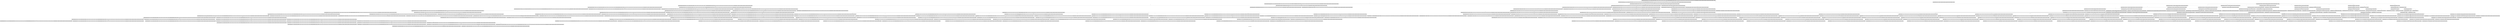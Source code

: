 digraph
{
    label = "Abstract Syntax Tree"
    splines = ortho

    d39d487 [ label = "SyntaxTreeNode[declare_area]{ Declare }{  Dfa1 States = (m1, m2, m3, m4, m5) Initial = m1 Finals = (m5) Table = ( <m1 a m2> <m1 b m3> <m1 c m4> <m2 b m1> <m3 c m1> <m4 b m5> ) End Declare Declare Dfa2 Initial = s1 Finals = (s7) Table = ( <s1 a s2> <s1 b s3> <s1 c s4> <s2 a s5> <s3 c s6> <s4 b s7> <s5 a s2> <s5 b s3> <s5 c s4> <s6 a s2> <s6 b s3> <s6 c s4> ) End Declare Run(Dfa1, \"cb\") Run(Dfa1, \"acb\") Run(Dfa2, \"abcb\") Run(Dfa2, \"bccb\") Run(Dfa1, \"abbccb\") Run(Dfa1, \"bcababcb\") }", shape = box, style = filled ]
    "3aadbe3" [ label = "SyntaxTreeNode[identity]{ Dfa1 }{  States = (m1, m2, m3, m4, m5) Initial = m1 Finals = (m5) Table = ( <m1 a m2> <m1 b m3> <m1 c m4> <m2 b m1> <m3 c m1> <m4 b m5> ) End Declare Declare Dfa2 Initial = s1 Finals = (s7) Table = ( <s1 a s2> <s1 b s3> <s1 c s4> <s2 a s5> <s3 c s6> <s4 b s7> <s5 a s2> <s5 b s3> <s5 c s4> <s6 a s2> <s6 b s3> <s6 c s4> ) End Declare Run(Dfa1, \"cb\") Run(Dfa1, \"acb\") Run(Dfa2, \"abcb\") Run(Dfa2, \"bccb\") Run(Dfa1, \"abbccb\") Run(Dfa1, \"bcababcb\") }", shape = box, style = filled ]
    c150ed9 [ label = "SyntaxTreeNode[declare_area]{ Declare Dfa1  }{  States = (m1, m2, m3, m4, m5) Initial = m1 Finals = (m5) Table = ( <m1 a m2> <m1 b m3> <m1 c m4> <m2 b m1> <m3 c m1> <m4 b m5> ) End Declare Declare Dfa2 Initial = s1 Finals = (s7) Table = ( <s1 a s2> <s1 b s3> <s1 c s4> <s2 a s5> <s3 c s6> <s4 b s7> <s5 a s2> <s5 b s3> <s5 c s4> <s6 a s2> <s6 b s3> <s6 c s4> ) End Declare Run(Dfa1, \"cb\") Run(Dfa1, \"acb\") Run(Dfa2, \"abcb\") Run(Dfa2, \"bccb\") Run(Dfa1, \"abbccb\") Run(Dfa1, \"bcababcb\") }", shape = box, style = filled ]
    "1dd7749" [ label = "SyntaxTreeNode[states_block]{ States }{  = (m1, m2, m3, m4, m5) Initial = m1 Finals = (m5) Table = ( <m1 a m2> <m1 b m3> <m1 c m4> <m2 b m1> <m3 c m1> <m4 b m5> ) End Declare Declare Dfa2 Initial = s1 Finals = (s7) Table = ( <s1 a s2> <s1 b s3> <s1 c s4> <s2 a s5> <s3 c s6> <s4 b s7> <s5 a s2> <s5 b s3> <s5 c s4> <s6 a s2> <s6 b s3> <s6 c s4> ) End Declare Run(Dfa1, \"cb\") Run(Dfa1, \"acb\") Run(Dfa2, \"abcb\") Run(Dfa2, \"bccb\") Run(Dfa1, \"abbccb\") Run(Dfa1, \"bcababcb\") }", shape = box, style = filled ]
    "95d17ba" [ label = "SyntaxTreeNode[states_block]{ = }{  (m1, m2, m3, m4, m5) Initial = m1 Finals = (m5) Table = ( <m1 a m2> <m1 b m3> <m1 c m4> <m2 b m1> <m3 c m1> <m4 b m5> ) End Declare Declare Dfa2 Initial = s1 Finals = (s7) Table = ( <s1 a s2> <s1 b s3> <s1 c s4> <s2 a s5> <s3 c s6> <s4 b s7> <s5 a s2> <s5 b s3> <s5 c s4> <s6 a s2> <s6 b s3> <s6 c s4> ) End Declare Run(Dfa1, \"cb\") Run(Dfa1, \"acb\") Run(Dfa2, \"abcb\") Run(Dfa2, \"bccb\") Run(Dfa1, \"abbccb\") Run(Dfa1, \"bcababcb\") }", shape = box, style = filled ]
    "0fb0df5" [ label = "SyntaxTreeNode[states_block]{  States = }{  (m1, m2, m3, m4, m5) Initial = m1 Finals = (m5) Table = ( <m1 a m2> <m1 b m3> <m1 c m4> <m2 b m1> <m3 c m1> <m4 b m5> ) End Declare Declare Dfa2 Initial = s1 Finals = (s7) Table = ( <s1 a s2> <s1 b s3> <s1 c s4> <s2 a s5> <s3 c s6> <s4 b s7> <s5 a s2> <s5 b s3> <s5 c s4> <s6 a s2> <s6 b s3> <s6 c s4> ) End Declare Run(Dfa1, \"cb\") Run(Dfa1, \"acb\") Run(Dfa2, \"abcb\") Run(Dfa2, \"bccb\") Run(Dfa1, \"abbccb\") Run(Dfa1, \"bcababcb\") }", shape = box, style = filled ]
    cfe2129 [ label = "SyntaxTreeNode[states_block]{ ( }{ m1, m2, m3, m4, m5) Initial = m1 Finals = (m5) Table = ( <m1 a m2> <m1 b m3> <m1 c m4> <m2 b m1> <m3 c m1> <m4 b m5> ) End Declare Declare Dfa2 Initial = s1 Finals = (s7) Table = ( <s1 a s2> <s1 b s3> <s1 c s4> <s2 a s5> <s3 c s6> <s4 b s7> <s5 a s2> <s5 b s3> <s5 c s4> <s6 a s2> <s6 b s3> <s6 c s4> ) End Declare Run(Dfa1, \"cb\") Run(Dfa1, \"acb\") Run(Dfa2, \"abcb\") Run(Dfa2, \"bccb\") Run(Dfa1, \"abbccb\") Run(Dfa1, \"bcababcb\") }", shape = box, style = filled ]
    a1efbcb [ label = "SyntaxTreeNode[states_block]{  States = ( }{ m1, m2, m3, m4, m5) Initial = m1 Finals = (m5) Table = ( <m1 a m2> <m1 b m3> <m1 c m4> <m2 b m1> <m3 c m1> <m4 b m5> ) End Declare Declare Dfa2 Initial = s1 Finals = (s7) Table = ( <s1 a s2> <s1 b s3> <s1 c s4> <s2 a s5> <s3 c s6> <s4 b s7> <s5 a s2> <s5 b s3> <s5 c s4> <s6 a s2> <s6 b s3> <s6 c s4> ) End Declare Run(Dfa1, \"cb\") Run(Dfa1, \"acb\") Run(Dfa2, \"abcb\") Run(Dfa2, \"bccb\") Run(Dfa1, \"abbccb\") Run(Dfa1, \"bcababcb\") }", shape = box, style = filled ]
    dae01cc [ label = "SyntaxTreeNode[state_name]{ m1 }{ , m2, m3, m4, m5) Initial = m1 Finals = (m5) Table = ( <m1 a m2> <m1 b m3> <m1 c m4> <m2 b m1> <m3 c m1> <m4 b m5> ) End Declare Declare Dfa2 Initial = s1 Finals = (s7) Table = ( <s1 a s2> <s1 b s3> <s1 c s4> <s2 a s5> <s3 c s6> <s4 b s7> <s5 a s2> <s5 b s3> <s5 c s4> <s6 a s2> <s6 b s3> <s6 c s4> ) End Declare Run(Dfa1, \"cb\") Run(Dfa1, \"acb\") Run(Dfa2, \"abcb\") Run(Dfa2, \"bccb\") Run(Dfa1, \"abbccb\") Run(Dfa1, \"bcababcb\") }", shape = box, style = filled ]
    "2ab69c8" [ label = "SyntaxTreeNode[states_list]{ , }{  m2, m3, m4, m5) Initial = m1 Finals = (m5) Table = ( <m1 a m2> <m1 b m3> <m1 c m4> <m2 b m1> <m3 c m1> <m4 b m5> ) End Declare Declare Dfa2 Initial = s1 Finals = (s7) Table = ( <s1 a s2> <s1 b s3> <s1 c s4> <s2 a s5> <s3 c s6> <s4 b s7> <s5 a s2> <s5 b s3> <s5 c s4> <s6 a s2> <s6 b s3> <s6 c s4> ) End Declare Run(Dfa1, \"cb\") Run(Dfa1, \"acb\") Run(Dfa2, \"abcb\") Run(Dfa2, \"bccb\") Run(Dfa1, \"abbccb\") Run(Dfa1, \"bcababcb\") }", shape = box, style = filled ]
    f530969 [ label = "SyntaxTreeNode[states_list]{ m1, }{  m2, m3, m4, m5) Initial = m1 Finals = (m5) Table = ( <m1 a m2> <m1 b m3> <m1 c m4> <m2 b m1> <m3 c m1> <m4 b m5> ) End Declare Declare Dfa2 Initial = s1 Finals = (s7) Table = ( <s1 a s2> <s1 b s3> <s1 c s4> <s2 a s5> <s3 c s6> <s4 b s7> <s5 a s2> <s5 b s3> <s5 c s4> <s6 a s2> <s6 b s3> <s6 c s4> ) End Declare Run(Dfa1, \"cb\") Run(Dfa1, \"acb\") Run(Dfa2, \"abcb\") Run(Dfa2, \"bccb\") Run(Dfa1, \"abbccb\") Run(Dfa1, \"bcababcb\") }", shape = box, style = filled ]
    "5bd78e2" [ label = "SyntaxTreeNode[state_name]{ m2 }{ , m3, m4, m5) Initial = m1 Finals = (m5) Table = ( <m1 a m2> <m1 b m3> <m1 c m4> <m2 b m1> <m3 c m1> <m4 b m5> ) End Declare Declare Dfa2 Initial = s1 Finals = (s7) Table = ( <s1 a s2> <s1 b s3> <s1 c s4> <s2 a s5> <s3 c s6> <s4 b s7> <s5 a s2> <s5 b s3> <s5 c s4> <s6 a s2> <s6 b s3> <s6 c s4> ) End Declare Run(Dfa1, \"cb\") Run(Dfa1, \"acb\") Run(Dfa2, \"abcb\") Run(Dfa2, \"bccb\") Run(Dfa1, \"abbccb\") Run(Dfa1, \"bcababcb\") }", shape = box, style = filled ]
    "2456c8c" [ label = "SyntaxTreeNode[states_list]{ , }{  m3, m4, m5) Initial = m1 Finals = (m5) Table = ( <m1 a m2> <m1 b m3> <m1 c m4> <m2 b m1> <m3 c m1> <m4 b m5> ) End Declare Declare Dfa2 Initial = s1 Finals = (s7) Table = ( <s1 a s2> <s1 b s3> <s1 c s4> <s2 a s5> <s3 c s6> <s4 b s7> <s5 a s2> <s5 b s3> <s5 c s4> <s6 a s2> <s6 b s3> <s6 c s4> ) End Declare Run(Dfa1, \"cb\") Run(Dfa1, \"acb\") Run(Dfa2, \"abcb\") Run(Dfa2, \"bccb\") Run(Dfa1, \"abbccb\") Run(Dfa1, \"bcababcb\") }", shape = box, style = filled ]
    "293bb40" [ label = "SyntaxTreeNode[states_list]{  m2, }{  m3, m4, m5) Initial = m1 Finals = (m5) Table = ( <m1 a m2> <m1 b m3> <m1 c m4> <m2 b m1> <m3 c m1> <m4 b m5> ) End Declare Declare Dfa2 Initial = s1 Finals = (s7) Table = ( <s1 a s2> <s1 b s3> <s1 c s4> <s2 a s5> <s3 c s6> <s4 b s7> <s5 a s2> <s5 b s3> <s5 c s4> <s6 a s2> <s6 b s3> <s6 c s4> ) End Declare Run(Dfa1, \"cb\") Run(Dfa1, \"acb\") Run(Dfa2, \"abcb\") Run(Dfa2, \"bccb\") Run(Dfa1, \"abbccb\") Run(Dfa1, \"bcababcb\") }", shape = box, style = filled ]
    "9ff6c9b" [ label = "SyntaxTreeNode[state_name]{ m3 }{ , m4, m5) Initial = m1 Finals = (m5) Table = ( <m1 a m2> <m1 b m3> <m1 c m4> <m2 b m1> <m3 c m1> <m4 b m5> ) End Declare Declare Dfa2 Initial = s1 Finals = (s7) Table = ( <s1 a s2> <s1 b s3> <s1 c s4> <s2 a s5> <s3 c s6> <s4 b s7> <s5 a s2> <s5 b s3> <s5 c s4> <s6 a s2> <s6 b s3> <s6 c s4> ) End Declare Run(Dfa1, \"cb\") Run(Dfa1, \"acb\") Run(Dfa2, \"abcb\") Run(Dfa2, \"bccb\") Run(Dfa1, \"abbccb\") Run(Dfa1, \"bcababcb\") }", shape = box, style = filled ]
    "6ce37f1" [ label = "SyntaxTreeNode[states_list]{ , }{  m4, m5) Initial = m1 Finals = (m5) Table = ( <m1 a m2> <m1 b m3> <m1 c m4> <m2 b m1> <m3 c m1> <m4 b m5> ) End Declare Declare Dfa2 Initial = s1 Finals = (s7) Table = ( <s1 a s2> <s1 b s3> <s1 c s4> <s2 a s5> <s3 c s6> <s4 b s7> <s5 a s2> <s5 b s3> <s5 c s4> <s6 a s2> <s6 b s3> <s6 c s4> ) End Declare Run(Dfa1, \"cb\") Run(Dfa1, \"acb\") Run(Dfa2, \"abcb\") Run(Dfa2, \"bccb\") Run(Dfa1, \"abbccb\") Run(Dfa1, \"bcababcb\") }", shape = box, style = filled ]
    "1545cc9" [ label = "SyntaxTreeNode[states_list]{  m3, }{  m4, m5) Initial = m1 Finals = (m5) Table = ( <m1 a m2> <m1 b m3> <m1 c m4> <m2 b m1> <m3 c m1> <m4 b m5> ) End Declare Declare Dfa2 Initial = s1 Finals = (s7) Table = ( <s1 a s2> <s1 b s3> <s1 c s4> <s2 a s5> <s3 c s6> <s4 b s7> <s5 a s2> <s5 b s3> <s5 c s4> <s6 a s2> <s6 b s3> <s6 c s4> ) End Declare Run(Dfa1, \"cb\") Run(Dfa1, \"acb\") Run(Dfa2, \"abcb\") Run(Dfa2, \"bccb\") Run(Dfa1, \"abbccb\") Run(Dfa1, \"bcababcb\") }", shape = box, style = filled ]
    df951d2 [ label = "SyntaxTreeNode[state_name]{ m4 }{ , m5) Initial = m1 Finals = (m5) Table = ( <m1 a m2> <m1 b m3> <m1 c m4> <m2 b m1> <m3 c m1> <m4 b m5> ) End Declare Declare Dfa2 Initial = s1 Finals = (s7) Table = ( <s1 a s2> <s1 b s3> <s1 c s4> <s2 a s5> <s3 c s6> <s4 b s7> <s5 a s2> <s5 b s3> <s5 c s4> <s6 a s2> <s6 b s3> <s6 c s4> ) End Declare Run(Dfa1, \"cb\") Run(Dfa1, \"acb\") Run(Dfa2, \"abcb\") Run(Dfa2, \"bccb\") Run(Dfa1, \"abbccb\") Run(Dfa1, \"bcababcb\") }", shape = box, style = filled ]
    "76cdabe" [ label = "SyntaxTreeNode[states_list]{ , }{  m5) Initial = m1 Finals = (m5) Table = ( <m1 a m2> <m1 b m3> <m1 c m4> <m2 b m1> <m3 c m1> <m4 b m5> ) End Declare Declare Dfa2 Initial = s1 Finals = (s7) Table = ( <s1 a s2> <s1 b s3> <s1 c s4> <s2 a s5> <s3 c s6> <s4 b s7> <s5 a s2> <s5 b s3> <s5 c s4> <s6 a s2> <s6 b s3> <s6 c s4> ) End Declare Run(Dfa1, \"cb\") Run(Dfa1, \"acb\") Run(Dfa2, \"abcb\") Run(Dfa2, \"bccb\") Run(Dfa1, \"abbccb\") Run(Dfa1, \"bcababcb\") }", shape = box, style = filled ]
    b029f38 [ label = "SyntaxTreeNode[states_list]{  m4, }{  m5) Initial = m1 Finals = (m5) Table = ( <m1 a m2> <m1 b m3> <m1 c m4> <m2 b m1> <m3 c m1> <m4 b m5> ) End Declare Declare Dfa2 Initial = s1 Finals = (s7) Table = ( <s1 a s2> <s1 b s3> <s1 c s4> <s2 a s5> <s3 c s6> <s4 b s7> <s5 a s2> <s5 b s3> <s5 c s4> <s6 a s2> <s6 b s3> <s6 c s4> ) End Declare Run(Dfa1, \"cb\") Run(Dfa1, \"acb\") Run(Dfa2, \"abcb\") Run(Dfa2, \"bccb\") Run(Dfa1, \"abbccb\") Run(Dfa1, \"bcababcb\") }", shape = box, style = filled ]
    "3b86040" [ label = "SyntaxTreeNode[state_name]{ m5 }{ ) Initial = m1 Finals = (m5) Table = ( <m1 a m2> <m1 b m3> <m1 c m4> <m2 b m1> <m3 c m1> <m4 b m5> ) End Declare Declare Dfa2 Initial = s1 Finals = (s7) Table = ( <s1 a s2> <s1 b s3> <s1 c s4> <s2 a s5> <s3 c s6> <s4 b s7> <s5 a s2> <s5 b s3> <s5 c s4> <s6 a s2> <s6 b s3> <s6 c s4> ) End Declare Run(Dfa1, \"cb\") Run(Dfa1, \"acb\") Run(Dfa2, \"abcb\") Run(Dfa2, \"bccb\") Run(Dfa1, \"abbccb\") Run(Dfa1, \"bcababcb\") }", shape = box, style = filled ]
    a077202 [ label = "SyntaxTreeNode[states_list]{  m4, m5 }{ ) Initial = m1 Finals = (m5) Table = ( <m1 a m2> <m1 b m3> <m1 c m4> <m2 b m1> <m3 c m1> <m4 b m5> ) End Declare Declare Dfa2 Initial = s1 Finals = (s7) Table = ( <s1 a s2> <s1 b s3> <s1 c s4> <s2 a s5> <s3 c s6> <s4 b s7> <s5 a s2> <s5 b s3> <s5 c s4> <s6 a s2> <s6 b s3> <s6 c s4> ) End Declare Run(Dfa1, \"cb\") Run(Dfa1, \"acb\") Run(Dfa2, \"abcb\") Run(Dfa2, \"bccb\") Run(Dfa1, \"abbccb\") Run(Dfa1, \"bcababcb\") }", shape = box, style = filled ]
    "742d9ec" [ label = "SyntaxTreeNode[states_list]{  m3, m4, m5 }{ ) Initial = m1 Finals = (m5) Table = ( <m1 a m2> <m1 b m3> <m1 c m4> <m2 b m1> <m3 c m1> <m4 b m5> ) End Declare Declare Dfa2 Initial = s1 Finals = (s7) Table = ( <s1 a s2> <s1 b s3> <s1 c s4> <s2 a s5> <s3 c s6> <s4 b s7> <s5 a s2> <s5 b s3> <s5 c s4> <s6 a s2> <s6 b s3> <s6 c s4> ) End Declare Run(Dfa1, \"cb\") Run(Dfa1, \"acb\") Run(Dfa2, \"abcb\") Run(Dfa2, \"bccb\") Run(Dfa1, \"abbccb\") Run(Dfa1, \"bcababcb\") }", shape = box, style = filled ]
    ab6febb [ label = "SyntaxTreeNode[states_list]{  m2, m3, m4, m5 }{ ) Initial = m1 Finals = (m5) Table = ( <m1 a m2> <m1 b m3> <m1 c m4> <m2 b m1> <m3 c m1> <m4 b m5> ) End Declare Declare Dfa2 Initial = s1 Finals = (s7) Table = ( <s1 a s2> <s1 b s3> <s1 c s4> <s2 a s5> <s3 c s6> <s4 b s7> <s5 a s2> <s5 b s3> <s5 c s4> <s6 a s2> <s6 b s3> <s6 c s4> ) End Declare Run(Dfa1, \"cb\") Run(Dfa1, \"acb\") Run(Dfa2, \"abcb\") Run(Dfa2, \"bccb\") Run(Dfa1, \"abbccb\") Run(Dfa1, \"bcababcb\") }", shape = box, style = filled ]
    cb56d28 [ label = "SyntaxTreeNode[states_list]{ m1, m2, m3, m4, m5 }{ ) Initial = m1 Finals = (m5) Table = ( <m1 a m2> <m1 b m3> <m1 c m4> <m2 b m1> <m3 c m1> <m4 b m5> ) End Declare Declare Dfa2 Initial = s1 Finals = (s7) Table = ( <s1 a s2> <s1 b s3> <s1 c s4> <s2 a s5> <s3 c s6> <s4 b s7> <s5 a s2> <s5 b s3> <s5 c s4> <s6 a s2> <s6 b s3> <s6 c s4> ) End Declare Run(Dfa1, \"cb\") Run(Dfa1, \"acb\") Run(Dfa2, \"abcb\") Run(Dfa2, \"bccb\") Run(Dfa1, \"abbccb\") Run(Dfa1, \"bcababcb\") }", shape = box, style = filled ]
    "5eb2e88" [ label = "SyntaxTreeNode[states_block]{  States = (m1, m2, m3, m4, m5 }{ ) Initial = m1 Finals = (m5) Table = ( <m1 a m2> <m1 b m3> <m1 c m4> <m2 b m1> <m3 c m1> <m4 b m5> ) End Declare Declare Dfa2 Initial = s1 Finals = (s7) Table = ( <s1 a s2> <s1 b s3> <s1 c s4> <s2 a s5> <s3 c s6> <s4 b s7> <s5 a s2> <s5 b s3> <s5 c s4> <s6 a s2> <s6 b s3> <s6 c s4> ) End Declare Run(Dfa1, \"cb\") Run(Dfa1, \"acb\") Run(Dfa2, \"abcb\") Run(Dfa2, \"bccb\") Run(Dfa1, \"abbccb\") Run(Dfa1, \"bcababcb\") }", shape = box, style = filled ]
    a44ff15 [ label = "SyntaxTreeNode[states_block]{ ) }{  Initial = m1 Finals = (m5) Table = ( <m1 a m2> <m1 b m3> <m1 c m4> <m2 b m1> <m3 c m1> <m4 b m5> ) End Declare Declare Dfa2 Initial = s1 Finals = (s7) Table = ( <s1 a s2> <s1 b s3> <s1 c s4> <s2 a s5> <s3 c s6> <s4 b s7> <s5 a s2> <s5 b s3> <s5 c s4> <s6 a s2> <s6 b s3> <s6 c s4> ) End Declare Run(Dfa1, \"cb\") Run(Dfa1, \"acb\") Run(Dfa2, \"abcb\") Run(Dfa2, \"bccb\") Run(Dfa1, \"abbccb\") Run(Dfa1, \"bcababcb\") }", shape = box, style = filled ]
    bc68a83 [ label = "SyntaxTreeNode[states_block]{  States = (m1, m2, m3, m4, m5) }{  Initial = m1 Finals = (m5) Table = ( <m1 a m2> <m1 b m3> <m1 c m4> <m2 b m1> <m3 c m1> <m4 b m5> ) End Declare Declare Dfa2 Initial = s1 Finals = (s7) Table = ( <s1 a s2> <s1 b s3> <s1 c s4> <s2 a s5> <s3 c s6> <s4 b s7> <s5 a s2> <s5 b s3> <s5 c s4> <s6 a s2> <s6 b s3> <s6 c s4> ) End Declare Run(Dfa1, \"cb\") Run(Dfa1, \"acb\") Run(Dfa2, \"abcb\") Run(Dfa2, \"bccb\") Run(Dfa1, \"abbccb\") Run(Dfa1, \"bcababcb\") }", shape = box, style = filled ]
    "13a62a8" [ label = "SyntaxTreeNode[declare_body]{  States = (m1, m2, m3, m4, m5) }{  Initial = m1 Finals = (m5) Table = ( <m1 a m2> <m1 b m3> <m1 c m4> <m2 b m1> <m3 c m1> <m4 b m5> ) End Declare Declare Dfa2 Initial = s1 Finals = (s7) Table = ( <s1 a s2> <s1 b s3> <s1 c s4> <s2 a s5> <s3 c s6> <s4 b s7> <s5 a s2> <s5 b s3> <s5 c s4> <s6 a s2> <s6 b s3> <s6 c s4> ) End Declare Run(Dfa1, \"cb\") Run(Dfa1, \"acb\") Run(Dfa2, \"abcb\") Run(Dfa2, \"bccb\") Run(Dfa1, \"abbccb\") Run(Dfa1, \"bcababcb\") }", shape = box, style = filled ]
    "17c65fe" [ label = "SyntaxTreeNode[initial_block]{ Initial }{  = m1 Finals = (m5) Table = ( <m1 a m2> <m1 b m3> <m1 c m4> <m2 b m1> <m3 c m1> <m4 b m5> ) End Declare Declare Dfa2 Initial = s1 Finals = (s7) Table = ( <s1 a s2> <s1 b s3> <s1 c s4> <s2 a s5> <s3 c s6> <s4 b s7> <s5 a s2> <s5 b s3> <s5 c s4> <s6 a s2> <s6 b s3> <s6 c s4> ) End Declare Run(Dfa1, \"cb\") Run(Dfa1, \"acb\") Run(Dfa2, \"abcb\") Run(Dfa2, \"bccb\") Run(Dfa1, \"abbccb\") Run(Dfa1, \"bcababcb\") }", shape = box, style = filled ]
    b68a38b [ label = "SyntaxTreeNode[initial_block]{ = }{  m1 Finals = (m5) Table = ( <m1 a m2> <m1 b m3> <m1 c m4> <m2 b m1> <m3 c m1> <m4 b m5> ) End Declare Declare Dfa2 Initial = s1 Finals = (s7) Table = ( <s1 a s2> <s1 b s3> <s1 c s4> <s2 a s5> <s3 c s6> <s4 b s7> <s5 a s2> <s5 b s3> <s5 c s4> <s6 a s2> <s6 b s3> <s6 c s4> ) End Declare Run(Dfa1, \"cb\") Run(Dfa1, \"acb\") Run(Dfa2, \"abcb\") Run(Dfa2, \"bccb\") Run(Dfa1, \"abbccb\") Run(Dfa1, \"bcababcb\") }", shape = box, style = filled ]
    "206384f" [ label = "SyntaxTreeNode[initial_block]{  Initial = }{  m1 Finals = (m5) Table = ( <m1 a m2> <m1 b m3> <m1 c m4> <m2 b m1> <m3 c m1> <m4 b m5> ) End Declare Declare Dfa2 Initial = s1 Finals = (s7) Table = ( <s1 a s2> <s1 b s3> <s1 c s4> <s2 a s5> <s3 c s6> <s4 b s7> <s5 a s2> <s5 b s3> <s5 c s4> <s6 a s2> <s6 b s3> <s6 c s4> ) End Declare Run(Dfa1, \"cb\") Run(Dfa1, \"acb\") Run(Dfa2, \"abcb\") Run(Dfa2, \"bccb\") Run(Dfa1, \"abbccb\") Run(Dfa1, \"bcababcb\") }", shape = box, style = filled ]
    "2a59ce7" [ label = "SyntaxTreeNode[state_name]{ m1 }{  Finals = (m5) Table = ( <m1 a m2> <m1 b m3> <m1 c m4> <m2 b m1> <m3 c m1> <m4 b m5> ) End Declare Declare Dfa2 Initial = s1 Finals = (s7) Table = ( <s1 a s2> <s1 b s3> <s1 c s4> <s2 a s5> <s3 c s6> <s4 b s7> <s5 a s2> <s5 b s3> <s5 c s4> <s6 a s2> <s6 b s3> <s6 c s4> ) End Declare Run(Dfa1, \"cb\") Run(Dfa1, \"acb\") Run(Dfa2, \"abcb\") Run(Dfa2, \"bccb\") Run(Dfa1, \"abbccb\") Run(Dfa1, \"bcababcb\") }", shape = box, style = filled ]
    "71d4f25" [ label = "SyntaxTreeNode[initial_block]{  Initial = m1 }{  Finals = (m5) Table = ( <m1 a m2> <m1 b m3> <m1 c m4> <m2 b m1> <m3 c m1> <m4 b m5> ) End Declare Declare Dfa2 Initial = s1 Finals = (s7) Table = ( <s1 a s2> <s1 b s3> <s1 c s4> <s2 a s5> <s3 c s6> <s4 b s7> <s5 a s2> <s5 b s3> <s5 c s4> <s6 a s2> <s6 b s3> <s6 c s4> ) End Declare Run(Dfa1, \"cb\") Run(Dfa1, \"acb\") Run(Dfa2, \"abcb\") Run(Dfa2, \"bccb\") Run(Dfa1, \"abbccb\") Run(Dfa1, \"bcababcb\") }", shape = box, style = filled ]
    "416485d" [ label = "SyntaxTreeNode[declare_body]{  States = (m1, m2, m3, m4, m5) Initial = m1 }{  Finals = (m5) Table = ( <m1 a m2> <m1 b m3> <m1 c m4> <m2 b m1> <m3 c m1> <m4 b m5> ) End Declare Declare Dfa2 Initial = s1 Finals = (s7) Table = ( <s1 a s2> <s1 b s3> <s1 c s4> <s2 a s5> <s3 c s6> <s4 b s7> <s5 a s2> <s5 b s3> <s5 c s4> <s6 a s2> <s6 b s3> <s6 c s4> ) End Declare Run(Dfa1, \"cb\") Run(Dfa1, \"acb\") Run(Dfa2, \"abcb\") Run(Dfa2, \"bccb\") Run(Dfa1, \"abbccb\") Run(Dfa1, \"bcababcb\") }", shape = box, style = filled ]
    "66f73fa" [ label = "SyntaxTreeNode[finals_block]{ Finals }{  = (m5) Table = ( <m1 a m2> <m1 b m3> <m1 c m4> <m2 b m1> <m3 c m1> <m4 b m5> ) End Declare Declare Dfa2 Initial = s1 Finals = (s7) Table = ( <s1 a s2> <s1 b s3> <s1 c s4> <s2 a s5> <s3 c s6> <s4 b s7> <s5 a s2> <s5 b s3> <s5 c s4> <s6 a s2> <s6 b s3> <s6 c s4> ) End Declare Run(Dfa1, \"cb\") Run(Dfa1, \"acb\") Run(Dfa2, \"abcb\") Run(Dfa2, \"bccb\") Run(Dfa1, \"abbccb\") Run(Dfa1, \"bcababcb\") }", shape = box, style = filled ]
    "0e7675b" [ label = "SyntaxTreeNode[finals_block]{ = }{  (m5) Table = ( <m1 a m2> <m1 b m3> <m1 c m4> <m2 b m1> <m3 c m1> <m4 b m5> ) End Declare Declare Dfa2 Initial = s1 Finals = (s7) Table = ( <s1 a s2> <s1 b s3> <s1 c s4> <s2 a s5> <s3 c s6> <s4 b s7> <s5 a s2> <s5 b s3> <s5 c s4> <s6 a s2> <s6 b s3> <s6 c s4> ) End Declare Run(Dfa1, \"cb\") Run(Dfa1, \"acb\") Run(Dfa2, \"abcb\") Run(Dfa2, \"bccb\") Run(Dfa1, \"abbccb\") Run(Dfa1, \"bcababcb\") }", shape = box, style = filled ]
    "713785c" [ label = "SyntaxTreeNode[finals_block]{  Finals = }{  (m5) Table = ( <m1 a m2> <m1 b m3> <m1 c m4> <m2 b m1> <m3 c m1> <m4 b m5> ) End Declare Declare Dfa2 Initial = s1 Finals = (s7) Table = ( <s1 a s2> <s1 b s3> <s1 c s4> <s2 a s5> <s3 c s6> <s4 b s7> <s5 a s2> <s5 b s3> <s5 c s4> <s6 a s2> <s6 b s3> <s6 c s4> ) End Declare Run(Dfa1, \"cb\") Run(Dfa1, \"acb\") Run(Dfa2, \"abcb\") Run(Dfa2, \"bccb\") Run(Dfa1, \"abbccb\") Run(Dfa1, \"bcababcb\") }", shape = box, style = filled ]
    fecdb71 [ label = "SyntaxTreeNode[finals_block]{ ( }{ m5) Table = ( <m1 a m2> <m1 b m3> <m1 c m4> <m2 b m1> <m3 c m1> <m4 b m5> ) End Declare Declare Dfa2 Initial = s1 Finals = (s7) Table = ( <s1 a s2> <s1 b s3> <s1 c s4> <s2 a s5> <s3 c s6> <s4 b s7> <s5 a s2> <s5 b s3> <s5 c s4> <s6 a s2> <s6 b s3> <s6 c s4> ) End Declare Run(Dfa1, \"cb\") Run(Dfa1, \"acb\") Run(Dfa2, \"abcb\") Run(Dfa2, \"bccb\") Run(Dfa1, \"abbccb\") Run(Dfa1, \"bcababcb\") }", shape = box, style = filled ]
    "725c03a" [ label = "SyntaxTreeNode[finals_block]{  Finals = ( }{ m5) Table = ( <m1 a m2> <m1 b m3> <m1 c m4> <m2 b m1> <m3 c m1> <m4 b m5> ) End Declare Declare Dfa2 Initial = s1 Finals = (s7) Table = ( <s1 a s2> <s1 b s3> <s1 c s4> <s2 a s5> <s3 c s6> <s4 b s7> <s5 a s2> <s5 b s3> <s5 c s4> <s6 a s2> <s6 b s3> <s6 c s4> ) End Declare Run(Dfa1, \"cb\") Run(Dfa1, \"acb\") Run(Dfa2, \"abcb\") Run(Dfa2, \"bccb\") Run(Dfa1, \"abbccb\") Run(Dfa1, \"bcababcb\") }", shape = box, style = filled ]
    fa58dda [ label = "SyntaxTreeNode[state_name]{ m5 }{ ) Table = ( <m1 a m2> <m1 b m3> <m1 c m4> <m2 b m1> <m3 c m1> <m4 b m5> ) End Declare Declare Dfa2 Initial = s1 Finals = (s7) Table = ( <s1 a s2> <s1 b s3> <s1 c s4> <s2 a s5> <s3 c s6> <s4 b s7> <s5 a s2> <s5 b s3> <s5 c s4> <s6 a s2> <s6 b s3> <s6 c s4> ) End Declare Run(Dfa1, \"cb\") Run(Dfa1, \"acb\") Run(Dfa2, \"abcb\") Run(Dfa2, \"bccb\") Run(Dfa1, \"abbccb\") Run(Dfa1, \"bcababcb\") }", shape = box, style = filled ]
    ce466dd [ label = "SyntaxTreeNode[finals_block]{  Finals = (m5 }{ ) Table = ( <m1 a m2> <m1 b m3> <m1 c m4> <m2 b m1> <m3 c m1> <m4 b m5> ) End Declare Declare Dfa2 Initial = s1 Finals = (s7) Table = ( <s1 a s2> <s1 b s3> <s1 c s4> <s2 a s5> <s3 c s6> <s4 b s7> <s5 a s2> <s5 b s3> <s5 c s4> <s6 a s2> <s6 b s3> <s6 c s4> ) End Declare Run(Dfa1, \"cb\") Run(Dfa1, \"acb\") Run(Dfa2, \"abcb\") Run(Dfa2, \"bccb\") Run(Dfa1, \"abbccb\") Run(Dfa1, \"bcababcb\") }", shape = box, style = filled ]
    "6c11b37" [ label = "SyntaxTreeNode[finals_block]{ ) }{  Table = ( <m1 a m2> <m1 b m3> <m1 c m4> <m2 b m1> <m3 c m1> <m4 b m5> ) End Declare Declare Dfa2 Initial = s1 Finals = (s7) Table = ( <s1 a s2> <s1 b s3> <s1 c s4> <s2 a s5> <s3 c s6> <s4 b s7> <s5 a s2> <s5 b s3> <s5 c s4> <s6 a s2> <s6 b s3> <s6 c s4> ) End Declare Run(Dfa1, \"cb\") Run(Dfa1, \"acb\") Run(Dfa2, \"abcb\") Run(Dfa2, \"bccb\") Run(Dfa1, \"abbccb\") Run(Dfa1, \"bcababcb\") }", shape = box, style = filled ]
    "2c71013" [ label = "SyntaxTreeNode[finals_block]{  Finals = (m5) }{  Table = ( <m1 a m2> <m1 b m3> <m1 c m4> <m2 b m1> <m3 c m1> <m4 b m5> ) End Declare Declare Dfa2 Initial = s1 Finals = (s7) Table = ( <s1 a s2> <s1 b s3> <s1 c s4> <s2 a s5> <s3 c s6> <s4 b s7> <s5 a s2> <s5 b s3> <s5 c s4> <s6 a s2> <s6 b s3> <s6 c s4> ) End Declare Run(Dfa1, \"cb\") Run(Dfa1, \"acb\") Run(Dfa2, \"abcb\") Run(Dfa2, \"bccb\") Run(Dfa1, \"abbccb\") Run(Dfa1, \"bcababcb\") }", shape = box, style = filled ]
    bd6b239 [ label = "SyntaxTreeNode[declare_body]{  States = (m1, m2, m3, m4, m5) Initial = m1 Finals = (m5) }{  Table = ( <m1 a m2> <m1 b m3> <m1 c m4> <m2 b m1> <m3 c m1> <m4 b m5> ) End Declare Declare Dfa2 Initial = s1 Finals = (s7) Table = ( <s1 a s2> <s1 b s3> <s1 c s4> <s2 a s5> <s3 c s6> <s4 b s7> <s5 a s2> <s5 b s3> <s5 c s4> <s6 a s2> <s6 b s3> <s6 c s4> ) End Declare Run(Dfa1, \"cb\") Run(Dfa1, \"acb\") Run(Dfa2, \"abcb\") Run(Dfa2, \"bccb\") Run(Dfa1, \"abbccb\") Run(Dfa1, \"bcababcb\") }", shape = box, style = filled ]
    "8a4ed53" [ label = "SyntaxTreeNode[table_block]{ Table }{  = ( <m1 a m2> <m1 b m3> <m1 c m4> <m2 b m1> <m3 c m1> <m4 b m5> ) End Declare Declare Dfa2 Initial = s1 Finals = (s7) Table = ( <s1 a s2> <s1 b s3> <s1 c s4> <s2 a s5> <s3 c s6> <s4 b s7> <s5 a s2> <s5 b s3> <s5 c s4> <s6 a s2> <s6 b s3> <s6 c s4> ) End Declare Run(Dfa1, \"cb\") Run(Dfa1, \"acb\") Run(Dfa2, \"abcb\") Run(Dfa2, \"bccb\") Run(Dfa1, \"abbccb\") Run(Dfa1, \"bcababcb\") }", shape = box, style = filled ]
    "3aaa620" [ label = "SyntaxTreeNode[table_block]{ = }{  ( <m1 a m2> <m1 b m3> <m1 c m4> <m2 b m1> <m3 c m1> <m4 b m5> ) End Declare Declare Dfa2 Initial = s1 Finals = (s7) Table = ( <s1 a s2> <s1 b s3> <s1 c s4> <s2 a s5> <s3 c s6> <s4 b s7> <s5 a s2> <s5 b s3> <s5 c s4> <s6 a s2> <s6 b s3> <s6 c s4> ) End Declare Run(Dfa1, \"cb\") Run(Dfa1, \"acb\") Run(Dfa2, \"abcb\") Run(Dfa2, \"bccb\") Run(Dfa1, \"abbccb\") Run(Dfa1, \"bcababcb\") }", shape = box, style = filled ]
    d0ab415 [ label = "SyntaxTreeNode[table_block]{  Table = }{  ( <m1 a m2> <m1 b m3> <m1 c m4> <m2 b m1> <m3 c m1> <m4 b m5> ) End Declare Declare Dfa2 Initial = s1 Finals = (s7) Table = ( <s1 a s2> <s1 b s3> <s1 c s4> <s2 a s5> <s3 c s6> <s4 b s7> <s5 a s2> <s5 b s3> <s5 c s4> <s6 a s2> <s6 b s3> <s6 c s4> ) End Declare Run(Dfa1, \"cb\") Run(Dfa1, \"acb\") Run(Dfa2, \"abcb\") Run(Dfa2, \"bccb\") Run(Dfa1, \"abbccb\") Run(Dfa1, \"bcababcb\") }", shape = box, style = filled ]
    eed5765 [ label = "SyntaxTreeNode[table_block]{ ( }{  <m1 a m2> <m1 b m3> <m1 c m4> <m2 b m1> <m3 c m1> <m4 b m5> ) End Declare Declare Dfa2 Initial = s1 Finals = (s7) Table = ( <s1 a s2> <s1 b s3> <s1 c s4> <s2 a s5> <s3 c s6> <s4 b s7> <s5 a s2> <s5 b s3> <s5 c s4> <s6 a s2> <s6 b s3> <s6 c s4> ) End Declare Run(Dfa1, \"cb\") Run(Dfa1, \"acb\") Run(Dfa2, \"abcb\") Run(Dfa2, \"bccb\") Run(Dfa1, \"abbccb\") Run(Dfa1, \"bcababcb\") }", shape = box, style = filled ]
    "999967b" [ label = "SyntaxTreeNode[table_block]{  Table = ( }{  <m1 a m2> <m1 b m3> <m1 c m4> <m2 b m1> <m3 c m1> <m4 b m5> ) End Declare Declare Dfa2 Initial = s1 Finals = (s7) Table = ( <s1 a s2> <s1 b s3> <s1 c s4> <s2 a s5> <s3 c s6> <s4 b s7> <s5 a s2> <s5 b s3> <s5 c s4> <s6 a s2> <s6 b s3> <s6 c s4> ) End Declare Run(Dfa1, \"cb\") Run(Dfa1, \"acb\") Run(Dfa2, \"abcb\") Run(Dfa2, \"bccb\") Run(Dfa1, \"abbccb\") Run(Dfa1, \"bcababcb\") }", shape = box, style = filled ]
    "14b0ea1" [ label = "SyntaxTreeNode[table_row]{ < }{ m1 a m2> <m1 b m3> <m1 c m4> <m2 b m1> <m3 c m1> <m4 b m5> ) End Declare Declare Dfa2 Initial = s1 Finals = (s7) Table = ( <s1 a s2> <s1 b s3> <s1 c s4> <s2 a s5> <s3 c s6> <s4 b s7> <s5 a s2> <s5 b s3> <s5 c s4> <s6 a s2> <s6 b s3> <s6 c s4> ) End Declare Run(Dfa1, \"cb\") Run(Dfa1, \"acb\") Run(Dfa2, \"abcb\") Run(Dfa2, \"bccb\") Run(Dfa1, \"abbccb\") Run(Dfa1, \"bcababcb\") }", shape = box, style = filled ]
    "421e91c" [ label = "SyntaxTreeNode[state_name]{ m1 }{  a m2> <m1 b m3> <m1 c m4> <m2 b m1> <m3 c m1> <m4 b m5> ) End Declare Declare Dfa2 Initial = s1 Finals = (s7) Table = ( <s1 a s2> <s1 b s3> <s1 c s4> <s2 a s5> <s3 c s6> <s4 b s7> <s5 a s2> <s5 b s3> <s5 c s4> <s6 a s2> <s6 b s3> <s6 c s4> ) End Declare Run(Dfa1, \"cb\") Run(Dfa1, \"acb\") Run(Dfa2, \"abcb\") Run(Dfa2, \"bccb\") Run(Dfa1, \"abbccb\") Run(Dfa1, \"bcababcb\") }", shape = box, style = filled ]
    e8103f6 [ label = "SyntaxTreeNode[table_row]{  <m1 }{  a m2> <m1 b m3> <m1 c m4> <m2 b m1> <m3 c m1> <m4 b m5> ) End Declare Declare Dfa2 Initial = s1 Finals = (s7) Table = ( <s1 a s2> <s1 b s3> <s1 c s4> <s2 a s5> <s3 c s6> <s4 b s7> <s5 a s2> <s5 b s3> <s5 c s4> <s6 a s2> <s6 b s3> <s6 c s4> ) End Declare Run(Dfa1, \"cb\") Run(Dfa1, \"acb\") Run(Dfa2, \"abcb\") Run(Dfa2, \"bccb\") Run(Dfa1, \"abbccb\") Run(Dfa1, \"bcababcb\") }", shape = box, style = filled ]
    fee2fb2 [ label = "SyntaxTreeNode[symbol]{ a }{  m2> <m1 b m3> <m1 c m4> <m2 b m1> <m3 c m1> <m4 b m5> ) End Declare Declare Dfa2 Initial = s1 Finals = (s7) Table = ( <s1 a s2> <s1 b s3> <s1 c s4> <s2 a s5> <s3 c s6> <s4 b s7> <s5 a s2> <s5 b s3> <s5 c s4> <s6 a s2> <s6 b s3> <s6 c s4> ) End Declare Run(Dfa1, \"cb\") Run(Dfa1, \"acb\") Run(Dfa2, \"abcb\") Run(Dfa2, \"bccb\") Run(Dfa1, \"abbccb\") Run(Dfa1, \"bcababcb\") }", shape = box, style = filled ]
    "751f9bd" [ label = "SyntaxTreeNode[table_row]{  <m1 a }{  m2> <m1 b m3> <m1 c m4> <m2 b m1> <m3 c m1> <m4 b m5> ) End Declare Declare Dfa2 Initial = s1 Finals = (s7) Table = ( <s1 a s2> <s1 b s3> <s1 c s4> <s2 a s5> <s3 c s6> <s4 b s7> <s5 a s2> <s5 b s3> <s5 c s4> <s6 a s2> <s6 b s3> <s6 c s4> ) End Declare Run(Dfa1, \"cb\") Run(Dfa1, \"acb\") Run(Dfa2, \"abcb\") Run(Dfa2, \"bccb\") Run(Dfa1, \"abbccb\") Run(Dfa1, \"bcababcb\") }", shape = box, style = filled ]
    "6e4807a" [ label = "SyntaxTreeNode[state_name]{ m2 }{ > <m1 b m3> <m1 c m4> <m2 b m1> <m3 c m1> <m4 b m5> ) End Declare Declare Dfa2 Initial = s1 Finals = (s7) Table = ( <s1 a s2> <s1 b s3> <s1 c s4> <s2 a s5> <s3 c s6> <s4 b s7> <s5 a s2> <s5 b s3> <s5 c s4> <s6 a s2> <s6 b s3> <s6 c s4> ) End Declare Run(Dfa1, \"cb\") Run(Dfa1, \"acb\") Run(Dfa2, \"abcb\") Run(Dfa2, \"bccb\") Run(Dfa1, \"abbccb\") Run(Dfa1, \"bcababcb\") }", shape = box, style = filled ]
    "7317c4e" [ label = "SyntaxTreeNode[table_row]{  <m1 a m2 }{ > <m1 b m3> <m1 c m4> <m2 b m1> <m3 c m1> <m4 b m5> ) End Declare Declare Dfa2 Initial = s1 Finals = (s7) Table = ( <s1 a s2> <s1 b s3> <s1 c s4> <s2 a s5> <s3 c s6> <s4 b s7> <s5 a s2> <s5 b s3> <s5 c s4> <s6 a s2> <s6 b s3> <s6 c s4> ) End Declare Run(Dfa1, \"cb\") Run(Dfa1, \"acb\") Run(Dfa2, \"abcb\") Run(Dfa2, \"bccb\") Run(Dfa1, \"abbccb\") Run(Dfa1, \"bcababcb\") }", shape = box, style = filled ]
    b60f4b5 [ label = "SyntaxTreeNode[table_row]{ > }{  <m1 b m3> <m1 c m4> <m2 b m1> <m3 c m1> <m4 b m5> ) End Declare Declare Dfa2 Initial = s1 Finals = (s7) Table = ( <s1 a s2> <s1 b s3> <s1 c s4> <s2 a s5> <s3 c s6> <s4 b s7> <s5 a s2> <s5 b s3> <s5 c s4> <s6 a s2> <s6 b s3> <s6 c s4> ) End Declare Run(Dfa1, \"cb\") Run(Dfa1, \"acb\") Run(Dfa2, \"abcb\") Run(Dfa2, \"bccb\") Run(Dfa1, \"abbccb\") Run(Dfa1, \"bcababcb\") }", shape = box, style = filled ]
    a6902ee [ label = "SyntaxTreeNode[table_row]{  <m1 a m2> }{  <m1 b m3> <m1 c m4> <m2 b m1> <m3 c m1> <m4 b m5> ) End Declare Declare Dfa2 Initial = s1 Finals = (s7) Table = ( <s1 a s2> <s1 b s3> <s1 c s4> <s2 a s5> <s3 c s6> <s4 b s7> <s5 a s2> <s5 b s3> <s5 c s4> <s6 a s2> <s6 b s3> <s6 c s4> ) End Declare Run(Dfa1, \"cb\") Run(Dfa1, \"acb\") Run(Dfa2, \"abcb\") Run(Dfa2, \"bccb\") Run(Dfa1, \"abbccb\") Run(Dfa1, \"bcababcb\") }", shape = box, style = filled ]
    e400fd0 [ label = "SyntaxTreeNode[table_row]{ < }{ m1 b m3> <m1 c m4> <m2 b m1> <m3 c m1> <m4 b m5> ) End Declare Declare Dfa2 Initial = s1 Finals = (s7) Table = ( <s1 a s2> <s1 b s3> <s1 c s4> <s2 a s5> <s3 c s6> <s4 b s7> <s5 a s2> <s5 b s3> <s5 c s4> <s6 a s2> <s6 b s3> <s6 c s4> ) End Declare Run(Dfa1, \"cb\") Run(Dfa1, \"acb\") Run(Dfa2, \"abcb\") Run(Dfa2, \"bccb\") Run(Dfa1, \"abbccb\") Run(Dfa1, \"bcababcb\") }", shape = box, style = filled ]
    aae5ffd [ label = "SyntaxTreeNode[state_name]{ m1 }{  b m3> <m1 c m4> <m2 b m1> <m3 c m1> <m4 b m5> ) End Declare Declare Dfa2 Initial = s1 Finals = (s7) Table = ( <s1 a s2> <s1 b s3> <s1 c s4> <s2 a s5> <s3 c s6> <s4 b s7> <s5 a s2> <s5 b s3> <s5 c s4> <s6 a s2> <s6 b s3> <s6 c s4> ) End Declare Run(Dfa1, \"cb\") Run(Dfa1, \"acb\") Run(Dfa2, \"abcb\") Run(Dfa2, \"bccb\") Run(Dfa1, \"abbccb\") Run(Dfa1, \"bcababcb\") }", shape = box, style = filled ]
    "7aa5cf9" [ label = "SyntaxTreeNode[table_row]{  <m1 }{  b m3> <m1 c m4> <m2 b m1> <m3 c m1> <m4 b m5> ) End Declare Declare Dfa2 Initial = s1 Finals = (s7) Table = ( <s1 a s2> <s1 b s3> <s1 c s4> <s2 a s5> <s3 c s6> <s4 b s7> <s5 a s2> <s5 b s3> <s5 c s4> <s6 a s2> <s6 b s3> <s6 c s4> ) End Declare Run(Dfa1, \"cb\") Run(Dfa1, \"acb\") Run(Dfa2, \"abcb\") Run(Dfa2, \"bccb\") Run(Dfa1, \"abbccb\") Run(Dfa1, \"bcababcb\") }", shape = box, style = filled ]
    "60658a6" [ label = "SyntaxTreeNode[symbol]{ b }{  m3> <m1 c m4> <m2 b m1> <m3 c m1> <m4 b m5> ) End Declare Declare Dfa2 Initial = s1 Finals = (s7) Table = ( <s1 a s2> <s1 b s3> <s1 c s4> <s2 a s5> <s3 c s6> <s4 b s7> <s5 a s2> <s5 b s3> <s5 c s4> <s6 a s2> <s6 b s3> <s6 c s4> ) End Declare Run(Dfa1, \"cb\") Run(Dfa1, \"acb\") Run(Dfa2, \"abcb\") Run(Dfa2, \"bccb\") Run(Dfa1, \"abbccb\") Run(Dfa1, \"bcababcb\") }", shape = box, style = filled ]
    fd440c2 [ label = "SyntaxTreeNode[table_row]{  <m1 b }{  m3> <m1 c m4> <m2 b m1> <m3 c m1> <m4 b m5> ) End Declare Declare Dfa2 Initial = s1 Finals = (s7) Table = ( <s1 a s2> <s1 b s3> <s1 c s4> <s2 a s5> <s3 c s6> <s4 b s7> <s5 a s2> <s5 b s3> <s5 c s4> <s6 a s2> <s6 b s3> <s6 c s4> ) End Declare Run(Dfa1, \"cb\") Run(Dfa1, \"acb\") Run(Dfa2, \"abcb\") Run(Dfa2, \"bccb\") Run(Dfa1, \"abbccb\") Run(Dfa1, \"bcababcb\") }", shape = box, style = filled ]
    b3d73d7 [ label = "SyntaxTreeNode[state_name]{ m3 }{ > <m1 c m4> <m2 b m1> <m3 c m1> <m4 b m5> ) End Declare Declare Dfa2 Initial = s1 Finals = (s7) Table = ( <s1 a s2> <s1 b s3> <s1 c s4> <s2 a s5> <s3 c s6> <s4 b s7> <s5 a s2> <s5 b s3> <s5 c s4> <s6 a s2> <s6 b s3> <s6 c s4> ) End Declare Run(Dfa1, \"cb\") Run(Dfa1, \"acb\") Run(Dfa2, \"abcb\") Run(Dfa2, \"bccb\") Run(Dfa1, \"abbccb\") Run(Dfa1, \"bcababcb\") }", shape = box, style = filled ]
    caa30e5 [ label = "SyntaxTreeNode[table_row]{  <m1 b m3 }{ > <m1 c m4> <m2 b m1> <m3 c m1> <m4 b m5> ) End Declare Declare Dfa2 Initial = s1 Finals = (s7) Table = ( <s1 a s2> <s1 b s3> <s1 c s4> <s2 a s5> <s3 c s6> <s4 b s7> <s5 a s2> <s5 b s3> <s5 c s4> <s6 a s2> <s6 b s3> <s6 c s4> ) End Declare Run(Dfa1, \"cb\") Run(Dfa1, \"acb\") Run(Dfa2, \"abcb\") Run(Dfa2, \"bccb\") Run(Dfa1, \"abbccb\") Run(Dfa1, \"bcababcb\") }", shape = box, style = filled ]
    b8d1838 [ label = "SyntaxTreeNode[table_row]{ > }{  <m1 c m4> <m2 b m1> <m3 c m1> <m4 b m5> ) End Declare Declare Dfa2 Initial = s1 Finals = (s7) Table = ( <s1 a s2> <s1 b s3> <s1 c s4> <s2 a s5> <s3 c s6> <s4 b s7> <s5 a s2> <s5 b s3> <s5 c s4> <s6 a s2> <s6 b s3> <s6 c s4> ) End Declare Run(Dfa1, \"cb\") Run(Dfa1, \"acb\") Run(Dfa2, \"abcb\") Run(Dfa2, \"bccb\") Run(Dfa1, \"abbccb\") Run(Dfa1, \"bcababcb\") }", shape = box, style = filled ]
    "5988a80" [ label = "SyntaxTreeNode[table_row]{  <m1 b m3> }{  <m1 c m4> <m2 b m1> <m3 c m1> <m4 b m5> ) End Declare Declare Dfa2 Initial = s1 Finals = (s7) Table = ( <s1 a s2> <s1 b s3> <s1 c s4> <s2 a s5> <s3 c s6> <s4 b s7> <s5 a s2> <s5 b s3> <s5 c s4> <s6 a s2> <s6 b s3> <s6 c s4> ) End Declare Run(Dfa1, \"cb\") Run(Dfa1, \"acb\") Run(Dfa2, \"abcb\") Run(Dfa2, \"bccb\") Run(Dfa1, \"abbccb\") Run(Dfa1, \"bcababcb\") }", shape = box, style = filled ]
    "449368f" [ label = "SyntaxTreeNode[table_row]{ < }{ m1 c m4> <m2 b m1> <m3 c m1> <m4 b m5> ) End Declare Declare Dfa2 Initial = s1 Finals = (s7) Table = ( <s1 a s2> <s1 b s3> <s1 c s4> <s2 a s5> <s3 c s6> <s4 b s7> <s5 a s2> <s5 b s3> <s5 c s4> <s6 a s2> <s6 b s3> <s6 c s4> ) End Declare Run(Dfa1, \"cb\") Run(Dfa1, \"acb\") Run(Dfa2, \"abcb\") Run(Dfa2, \"bccb\") Run(Dfa1, \"abbccb\") Run(Dfa1, \"bcababcb\") }", shape = box, style = filled ]
    5111526 [ label = "SyntaxTreeNode[state_name]{ m1 }{  c m4> <m2 b m1> <m3 c m1> <m4 b m5> ) End Declare Declare Dfa2 Initial = s1 Finals = (s7) Table = ( <s1 a s2> <s1 b s3> <s1 c s4> <s2 a s5> <s3 c s6> <s4 b s7> <s5 a s2> <s5 b s3> <s5 c s4> <s6 a s2> <s6 b s3> <s6 c s4> ) End Declare Run(Dfa1, \"cb\") Run(Dfa1, \"acb\") Run(Dfa2, \"abcb\") Run(Dfa2, \"bccb\") Run(Dfa1, \"abbccb\") Run(Dfa1, \"bcababcb\") }", shape = box, style = filled ]
    "3d4a836" [ label = "SyntaxTreeNode[table_row]{  <m1 }{  c m4> <m2 b m1> <m3 c m1> <m4 b m5> ) End Declare Declare Dfa2 Initial = s1 Finals = (s7) Table = ( <s1 a s2> <s1 b s3> <s1 c s4> <s2 a s5> <s3 c s6> <s4 b s7> <s5 a s2> <s5 b s3> <s5 c s4> <s6 a s2> <s6 b s3> <s6 c s4> ) End Declare Run(Dfa1, \"cb\") Run(Dfa1, \"acb\") Run(Dfa2, \"abcb\") Run(Dfa2, \"bccb\") Run(Dfa1, \"abbccb\") Run(Dfa1, \"bcababcb\") }", shape = box, style = filled ]
    6294451 [ label = "SyntaxTreeNode[symbol]{ c }{  m4> <m2 b m1> <m3 c m1> <m4 b m5> ) End Declare Declare Dfa2 Initial = s1 Finals = (s7) Table = ( <s1 a s2> <s1 b s3> <s1 c s4> <s2 a s5> <s3 c s6> <s4 b s7> <s5 a s2> <s5 b s3> <s5 c s4> <s6 a s2> <s6 b s3> <s6 c s4> ) End Declare Run(Dfa1, \"cb\") Run(Dfa1, \"acb\") Run(Dfa2, \"abcb\") Run(Dfa2, \"bccb\") Run(Dfa1, \"abbccb\") Run(Dfa1, \"bcababcb\") }", shape = box, style = filled ]
    d395db4 [ label = "SyntaxTreeNode[table_row]{  <m1 c }{  m4> <m2 b m1> <m3 c m1> <m4 b m5> ) End Declare Declare Dfa2 Initial = s1 Finals = (s7) Table = ( <s1 a s2> <s1 b s3> <s1 c s4> <s2 a s5> <s3 c s6> <s4 b s7> <s5 a s2> <s5 b s3> <s5 c s4> <s6 a s2> <s6 b s3> <s6 c s4> ) End Declare Run(Dfa1, \"cb\") Run(Dfa1, \"acb\") Run(Dfa2, \"abcb\") Run(Dfa2, \"bccb\") Run(Dfa1, \"abbccb\") Run(Dfa1, \"bcababcb\") }", shape = box, style = filled ]
    "193b615" [ label = "SyntaxTreeNode[state_name]{ m4 }{ > <m2 b m1> <m3 c m1> <m4 b m5> ) End Declare Declare Dfa2 Initial = s1 Finals = (s7) Table = ( <s1 a s2> <s1 b s3> <s1 c s4> <s2 a s5> <s3 c s6> <s4 b s7> <s5 a s2> <s5 b s3> <s5 c s4> <s6 a s2> <s6 b s3> <s6 c s4> ) End Declare Run(Dfa1, \"cb\") Run(Dfa1, \"acb\") Run(Dfa2, \"abcb\") Run(Dfa2, \"bccb\") Run(Dfa1, \"abbccb\") Run(Dfa1, \"bcababcb\") }", shape = box, style = filled ]
    e6522e1 [ label = "SyntaxTreeNode[table_row]{  <m1 c m4 }{ > <m2 b m1> <m3 c m1> <m4 b m5> ) End Declare Declare Dfa2 Initial = s1 Finals = (s7) Table = ( <s1 a s2> <s1 b s3> <s1 c s4> <s2 a s5> <s3 c s6> <s4 b s7> <s5 a s2> <s5 b s3> <s5 c s4> <s6 a s2> <s6 b s3> <s6 c s4> ) End Declare Run(Dfa1, \"cb\") Run(Dfa1, \"acb\") Run(Dfa2, \"abcb\") Run(Dfa2, \"bccb\") Run(Dfa1, \"abbccb\") Run(Dfa1, \"bcababcb\") }", shape = box, style = filled ]
    f7911ed [ label = "SyntaxTreeNode[table_row]{ > }{  <m2 b m1> <m3 c m1> <m4 b m5> ) End Declare Declare Dfa2 Initial = s1 Finals = (s7) Table = ( <s1 a s2> <s1 b s3> <s1 c s4> <s2 a s5> <s3 c s6> <s4 b s7> <s5 a s2> <s5 b s3> <s5 c s4> <s6 a s2> <s6 b s3> <s6 c s4> ) End Declare Run(Dfa1, \"cb\") Run(Dfa1, \"acb\") Run(Dfa2, \"abcb\") Run(Dfa2, \"bccb\") Run(Dfa1, \"abbccb\") Run(Dfa1, \"bcababcb\") }", shape = box, style = filled ]
    "3eaf7aa" [ label = "SyntaxTreeNode[table_row]{  <m1 c m4> }{  <m2 b m1> <m3 c m1> <m4 b m5> ) End Declare Declare Dfa2 Initial = s1 Finals = (s7) Table = ( <s1 a s2> <s1 b s3> <s1 c s4> <s2 a s5> <s3 c s6> <s4 b s7> <s5 a s2> <s5 b s3> <s5 c s4> <s6 a s2> <s6 b s3> <s6 c s4> ) End Declare Run(Dfa1, \"cb\") Run(Dfa1, \"acb\") Run(Dfa2, \"abcb\") Run(Dfa2, \"bccb\") Run(Dfa1, \"abbccb\") Run(Dfa1, \"bcababcb\") }", shape = box, style = filled ]
    c50775c [ label = "SyntaxTreeNode[table_row]{ < }{ m2 b m1> <m3 c m1> <m4 b m5> ) End Declare Declare Dfa2 Initial = s1 Finals = (s7) Table = ( <s1 a s2> <s1 b s3> <s1 c s4> <s2 a s5> <s3 c s6> <s4 b s7> <s5 a s2> <s5 b s3> <s5 c s4> <s6 a s2> <s6 b s3> <s6 c s4> ) End Declare Run(Dfa1, \"cb\") Run(Dfa1, \"acb\") Run(Dfa2, \"abcb\") Run(Dfa2, \"bccb\") Run(Dfa1, \"abbccb\") Run(Dfa1, \"bcababcb\") }", shape = box, style = filled ]
    d926315 [ label = "SyntaxTreeNode[state_name]{ m2 }{  b m1> <m3 c m1> <m4 b m5> ) End Declare Declare Dfa2 Initial = s1 Finals = (s7) Table = ( <s1 a s2> <s1 b s3> <s1 c s4> <s2 a s5> <s3 c s6> <s4 b s7> <s5 a s2> <s5 b s3> <s5 c s4> <s6 a s2> <s6 b s3> <s6 c s4> ) End Declare Run(Dfa1, \"cb\") Run(Dfa1, \"acb\") Run(Dfa2, \"abcb\") Run(Dfa2, \"bccb\") Run(Dfa1, \"abbccb\") Run(Dfa1, \"bcababcb\") }", shape = box, style = filled ]
    "80bb873" [ label = "SyntaxTreeNode[table_row]{  <m2 }{  b m1> <m3 c m1> <m4 b m5> ) End Declare Declare Dfa2 Initial = s1 Finals = (s7) Table = ( <s1 a s2> <s1 b s3> <s1 c s4> <s2 a s5> <s3 c s6> <s4 b s7> <s5 a s2> <s5 b s3> <s5 c s4> <s6 a s2> <s6 b s3> <s6 c s4> ) End Declare Run(Dfa1, \"cb\") Run(Dfa1, \"acb\") Run(Dfa2, \"abcb\") Run(Dfa2, \"bccb\") Run(Dfa1, \"abbccb\") Run(Dfa1, \"bcababcb\") }", shape = box, style = filled ]
    ea0d7ff [ label = "SyntaxTreeNode[symbol]{ b }{  m1> <m3 c m1> <m4 b m5> ) End Declare Declare Dfa2 Initial = s1 Finals = (s7) Table = ( <s1 a s2> <s1 b s3> <s1 c s4> <s2 a s5> <s3 c s6> <s4 b s7> <s5 a s2> <s5 b s3> <s5 c s4> <s6 a s2> <s6 b s3> <s6 c s4> ) End Declare Run(Dfa1, \"cb\") Run(Dfa1, \"acb\") Run(Dfa2, \"abcb\") Run(Dfa2, \"bccb\") Run(Dfa1, \"abbccb\") Run(Dfa1, \"bcababcb\") }", shape = box, style = filled ]
    "87ef0e6" [ label = "SyntaxTreeNode[table_row]{  <m2 b }{  m1> <m3 c m1> <m4 b m5> ) End Declare Declare Dfa2 Initial = s1 Finals = (s7) Table = ( <s1 a s2> <s1 b s3> <s1 c s4> <s2 a s5> <s3 c s6> <s4 b s7> <s5 a s2> <s5 b s3> <s5 c s4> <s6 a s2> <s6 b s3> <s6 c s4> ) End Declare Run(Dfa1, \"cb\") Run(Dfa1, \"acb\") Run(Dfa2, \"abcb\") Run(Dfa2, \"bccb\") Run(Dfa1, \"abbccb\") Run(Dfa1, \"bcababcb\") }", shape = box, style = filled ]
    "80ba8d9" [ label = "SyntaxTreeNode[state_name]{ m1 }{ > <m3 c m1> <m4 b m5> ) End Declare Declare Dfa2 Initial = s1 Finals = (s7) Table = ( <s1 a s2> <s1 b s3> <s1 c s4> <s2 a s5> <s3 c s6> <s4 b s7> <s5 a s2> <s5 b s3> <s5 c s4> <s6 a s2> <s6 b s3> <s6 c s4> ) End Declare Run(Dfa1, \"cb\") Run(Dfa1, \"acb\") Run(Dfa2, \"abcb\") Run(Dfa2, \"bccb\") Run(Dfa1, \"abbccb\") Run(Dfa1, \"bcababcb\") }", shape = box, style = filled ]
    f1468a6 [ label = "SyntaxTreeNode[table_row]{  <m2 b m1 }{ > <m3 c m1> <m4 b m5> ) End Declare Declare Dfa2 Initial = s1 Finals = (s7) Table = ( <s1 a s2> <s1 b s3> <s1 c s4> <s2 a s5> <s3 c s6> <s4 b s7> <s5 a s2> <s5 b s3> <s5 c s4> <s6 a s2> <s6 b s3> <s6 c s4> ) End Declare Run(Dfa1, \"cb\") Run(Dfa1, \"acb\") Run(Dfa2, \"abcb\") Run(Dfa2, \"bccb\") Run(Dfa1, \"abbccb\") Run(Dfa1, \"bcababcb\") }", shape = box, style = filled ]
    efb1379 [ label = "SyntaxTreeNode[table_row]{ > }{  <m3 c m1> <m4 b m5> ) End Declare Declare Dfa2 Initial = s1 Finals = (s7) Table = ( <s1 a s2> <s1 b s3> <s1 c s4> <s2 a s5> <s3 c s6> <s4 b s7> <s5 a s2> <s5 b s3> <s5 c s4> <s6 a s2> <s6 b s3> <s6 c s4> ) End Declare Run(Dfa1, \"cb\") Run(Dfa1, \"acb\") Run(Dfa2, \"abcb\") Run(Dfa2, \"bccb\") Run(Dfa1, \"abbccb\") Run(Dfa1, \"bcababcb\") }", shape = box, style = filled ]
    "4196e81" [ label = "SyntaxTreeNode[table_row]{  <m2 b m1> }{  <m3 c m1> <m4 b m5> ) End Declare Declare Dfa2 Initial = s1 Finals = (s7) Table = ( <s1 a s2> <s1 b s3> <s1 c s4> <s2 a s5> <s3 c s6> <s4 b s7> <s5 a s2> <s5 b s3> <s5 c s4> <s6 a s2> <s6 b s3> <s6 c s4> ) End Declare Run(Dfa1, \"cb\") Run(Dfa1, \"acb\") Run(Dfa2, \"abcb\") Run(Dfa2, \"bccb\") Run(Dfa1, \"abbccb\") Run(Dfa1, \"bcababcb\") }", shape = box, style = filled ]
    "62fbdd8" [ label = "SyntaxTreeNode[table_row]{ < }{ m3 c m1> <m4 b m5> ) End Declare Declare Dfa2 Initial = s1 Finals = (s7) Table = ( <s1 a s2> <s1 b s3> <s1 c s4> <s2 a s5> <s3 c s6> <s4 b s7> <s5 a s2> <s5 b s3> <s5 c s4> <s6 a s2> <s6 b s3> <s6 c s4> ) End Declare Run(Dfa1, \"cb\") Run(Dfa1, \"acb\") Run(Dfa2, \"abcb\") Run(Dfa2, \"bccb\") Run(Dfa1, \"abbccb\") Run(Dfa1, \"bcababcb\") }", shape = box, style = filled ]
    "57a35b8" [ label = "SyntaxTreeNode[state_name]{ m3 }{  c m1> <m4 b m5> ) End Declare Declare Dfa2 Initial = s1 Finals = (s7) Table = ( <s1 a s2> <s1 b s3> <s1 c s4> <s2 a s5> <s3 c s6> <s4 b s7> <s5 a s2> <s5 b s3> <s5 c s4> <s6 a s2> <s6 b s3> <s6 c s4> ) End Declare Run(Dfa1, \"cb\") Run(Dfa1, \"acb\") Run(Dfa2, \"abcb\") Run(Dfa2, \"bccb\") Run(Dfa1, \"abbccb\") Run(Dfa1, \"bcababcb\") }", shape = box, style = filled ]
    ae32349 [ label = "SyntaxTreeNode[table_row]{  <m3 }{  c m1> <m4 b m5> ) End Declare Declare Dfa2 Initial = s1 Finals = (s7) Table = ( <s1 a s2> <s1 b s3> <s1 c s4> <s2 a s5> <s3 c s6> <s4 b s7> <s5 a s2> <s5 b s3> <s5 c s4> <s6 a s2> <s6 b s3> <s6 c s4> ) End Declare Run(Dfa1, \"cb\") Run(Dfa1, \"acb\") Run(Dfa2, \"abcb\") Run(Dfa2, \"bccb\") Run(Dfa1, \"abbccb\") Run(Dfa1, \"bcababcb\") }", shape = box, style = filled ]
    "4c6da48" [ label = "SyntaxTreeNode[symbol]{ c }{  m1> <m4 b m5> ) End Declare Declare Dfa2 Initial = s1 Finals = (s7) Table = ( <s1 a s2> <s1 b s3> <s1 c s4> <s2 a s5> <s3 c s6> <s4 b s7> <s5 a s2> <s5 b s3> <s5 c s4> <s6 a s2> <s6 b s3> <s6 c s4> ) End Declare Run(Dfa1, \"cb\") Run(Dfa1, \"acb\") Run(Dfa2, \"abcb\") Run(Dfa2, \"bccb\") Run(Dfa1, \"abbccb\") Run(Dfa1, \"bcababcb\") }", shape = box, style = filled ]
    "7e48d03" [ label = "SyntaxTreeNode[table_row]{  <m3 c }{  m1> <m4 b m5> ) End Declare Declare Dfa2 Initial = s1 Finals = (s7) Table = ( <s1 a s2> <s1 b s3> <s1 c s4> <s2 a s5> <s3 c s6> <s4 b s7> <s5 a s2> <s5 b s3> <s5 c s4> <s6 a s2> <s6 b s3> <s6 c s4> ) End Declare Run(Dfa1, \"cb\") Run(Dfa1, \"acb\") Run(Dfa2, \"abcb\") Run(Dfa2, \"bccb\") Run(Dfa1, \"abbccb\") Run(Dfa1, \"bcababcb\") }", shape = box, style = filled ]
    "4470a1d" [ label = "SyntaxTreeNode[state_name]{ m1 }{ > <m4 b m5> ) End Declare Declare Dfa2 Initial = s1 Finals = (s7) Table = ( <s1 a s2> <s1 b s3> <s1 c s4> <s2 a s5> <s3 c s6> <s4 b s7> <s5 a s2> <s5 b s3> <s5 c s4> <s6 a s2> <s6 b s3> <s6 c s4> ) End Declare Run(Dfa1, \"cb\") Run(Dfa1, \"acb\") Run(Dfa2, \"abcb\") Run(Dfa2, \"bccb\") Run(Dfa1, \"abbccb\") Run(Dfa1, \"bcababcb\") }", shape = box, style = filled ]
    a408d3a [ label = "SyntaxTreeNode[table_row]{  <m3 c m1 }{ > <m4 b m5> ) End Declare Declare Dfa2 Initial = s1 Finals = (s7) Table = ( <s1 a s2> <s1 b s3> <s1 c s4> <s2 a s5> <s3 c s6> <s4 b s7> <s5 a s2> <s5 b s3> <s5 c s4> <s6 a s2> <s6 b s3> <s6 c s4> ) End Declare Run(Dfa1, \"cb\") Run(Dfa1, \"acb\") Run(Dfa2, \"abcb\") Run(Dfa2, \"bccb\") Run(Dfa1, \"abbccb\") Run(Dfa1, \"bcababcb\") }", shape = box, style = filled ]
    "667d637" [ label = "SyntaxTreeNode[table_row]{ > }{  <m4 b m5> ) End Declare Declare Dfa2 Initial = s1 Finals = (s7) Table = ( <s1 a s2> <s1 b s3> <s1 c s4> <s2 a s5> <s3 c s6> <s4 b s7> <s5 a s2> <s5 b s3> <s5 c s4> <s6 a s2> <s6 b s3> <s6 c s4> ) End Declare Run(Dfa1, \"cb\") Run(Dfa1, \"acb\") Run(Dfa2, \"abcb\") Run(Dfa2, \"bccb\") Run(Dfa1, \"abbccb\") Run(Dfa1, \"bcababcb\") }", shape = box, style = filled ]
    "560f711" [ label = "SyntaxTreeNode[table_row]{  <m3 c m1> }{  <m4 b m5> ) End Declare Declare Dfa2 Initial = s1 Finals = (s7) Table = ( <s1 a s2> <s1 b s3> <s1 c s4> <s2 a s5> <s3 c s6> <s4 b s7> <s5 a s2> <s5 b s3> <s5 c s4> <s6 a s2> <s6 b s3> <s6 c s4> ) End Declare Run(Dfa1, \"cb\") Run(Dfa1, \"acb\") Run(Dfa2, \"abcb\") Run(Dfa2, \"bccb\") Run(Dfa1, \"abbccb\") Run(Dfa1, \"bcababcb\") }", shape = box, style = filled ]
    "1f57296" [ label = "SyntaxTreeNode[table_row]{ < }{ m4 b m5> ) End Declare Declare Dfa2 Initial = s1 Finals = (s7) Table = ( <s1 a s2> <s1 b s3> <s1 c s4> <s2 a s5> <s3 c s6> <s4 b s7> <s5 a s2> <s5 b s3> <s5 c s4> <s6 a s2> <s6 b s3> <s6 c s4> ) End Declare Run(Dfa1, \"cb\") Run(Dfa1, \"acb\") Run(Dfa2, \"abcb\") Run(Dfa2, \"bccb\") Run(Dfa1, \"abbccb\") Run(Dfa1, \"bcababcb\") }", shape = box, style = filled ]
    "27de22b" [ label = "SyntaxTreeNode[state_name]{ m4 }{  b m5> ) End Declare Declare Dfa2 Initial = s1 Finals = (s7) Table = ( <s1 a s2> <s1 b s3> <s1 c s4> <s2 a s5> <s3 c s6> <s4 b s7> <s5 a s2> <s5 b s3> <s5 c s4> <s6 a s2> <s6 b s3> <s6 c s4> ) End Declare Run(Dfa1, \"cb\") Run(Dfa1, \"acb\") Run(Dfa2, \"abcb\") Run(Dfa2, \"bccb\") Run(Dfa1, \"abbccb\") Run(Dfa1, \"bcababcb\") }", shape = box, style = filled ]
    "0dc77d9" [ label = "SyntaxTreeNode[table_row]{  <m4 }{  b m5> ) End Declare Declare Dfa2 Initial = s1 Finals = (s7) Table = ( <s1 a s2> <s1 b s3> <s1 c s4> <s2 a s5> <s3 c s6> <s4 b s7> <s5 a s2> <s5 b s3> <s5 c s4> <s6 a s2> <s6 b s3> <s6 c s4> ) End Declare Run(Dfa1, \"cb\") Run(Dfa1, \"acb\") Run(Dfa2, \"abcb\") Run(Dfa2, \"bccb\") Run(Dfa1, \"abbccb\") Run(Dfa1, \"bcababcb\") }", shape = box, style = filled ]
    "00eecd8" [ label = "SyntaxTreeNode[symbol]{ b }{  m5> ) End Declare Declare Dfa2 Initial = s1 Finals = (s7) Table = ( <s1 a s2> <s1 b s3> <s1 c s4> <s2 a s5> <s3 c s6> <s4 b s7> <s5 a s2> <s5 b s3> <s5 c s4> <s6 a s2> <s6 b s3> <s6 c s4> ) End Declare Run(Dfa1, \"cb\") Run(Dfa1, \"acb\") Run(Dfa2, \"abcb\") Run(Dfa2, \"bccb\") Run(Dfa1, \"abbccb\") Run(Dfa1, \"bcababcb\") }", shape = box, style = filled ]
    "692b250" [ label = "SyntaxTreeNode[table_row]{  <m4 b }{  m5> ) End Declare Declare Dfa2 Initial = s1 Finals = (s7) Table = ( <s1 a s2> <s1 b s3> <s1 c s4> <s2 a s5> <s3 c s6> <s4 b s7> <s5 a s2> <s5 b s3> <s5 c s4> <s6 a s2> <s6 b s3> <s6 c s4> ) End Declare Run(Dfa1, \"cb\") Run(Dfa1, \"acb\") Run(Dfa2, \"abcb\") Run(Dfa2, \"bccb\") Run(Dfa1, \"abbccb\") Run(Dfa1, \"bcababcb\") }", shape = box, style = filled ]
    1355808 [ label = "SyntaxTreeNode[state_name]{ m5 }{ > ) End Declare Declare Dfa2 Initial = s1 Finals = (s7) Table = ( <s1 a s2> <s1 b s3> <s1 c s4> <s2 a s5> <s3 c s6> <s4 b s7> <s5 a s2> <s5 b s3> <s5 c s4> <s6 a s2> <s6 b s3> <s6 c s4> ) End Declare Run(Dfa1, \"cb\") Run(Dfa1, \"acb\") Run(Dfa2, \"abcb\") Run(Dfa2, \"bccb\") Run(Dfa1, \"abbccb\") Run(Dfa1, \"bcababcb\") }", shape = box, style = filled ]
    "2b9fd3d" [ label = "SyntaxTreeNode[table_row]{  <m4 b m5 }{ > ) End Declare Declare Dfa2 Initial = s1 Finals = (s7) Table = ( <s1 a s2> <s1 b s3> <s1 c s4> <s2 a s5> <s3 c s6> <s4 b s7> <s5 a s2> <s5 b s3> <s5 c s4> <s6 a s2> <s6 b s3> <s6 c s4> ) End Declare Run(Dfa1, \"cb\") Run(Dfa1, \"acb\") Run(Dfa2, \"abcb\") Run(Dfa2, \"bccb\") Run(Dfa1, \"abbccb\") Run(Dfa1, \"bcababcb\") }", shape = box, style = filled ]
    "8ff04f0" [ label = "SyntaxTreeNode[table_row]{ > }{  ) End Declare Declare Dfa2 Initial = s1 Finals = (s7) Table = ( <s1 a s2> <s1 b s3> <s1 c s4> <s2 a s5> <s3 c s6> <s4 b s7> <s5 a s2> <s5 b s3> <s5 c s4> <s6 a s2> <s6 b s3> <s6 c s4> ) End Declare Run(Dfa1, \"cb\") Run(Dfa1, \"acb\") Run(Dfa2, \"abcb\") Run(Dfa2, \"bccb\") Run(Dfa1, \"abbccb\") Run(Dfa1, \"bcababcb\") }", shape = box, style = filled ]
    "4c839d4" [ label = "SyntaxTreeNode[table_row]{  <m4 b m5> }{  ) End Declare Declare Dfa2 Initial = s1 Finals = (s7) Table = ( <s1 a s2> <s1 b s3> <s1 c s4> <s2 a s5> <s3 c s6> <s4 b s7> <s5 a s2> <s5 b s3> <s5 c s4> <s6 a s2> <s6 b s3> <s6 c s4> ) End Declare Run(Dfa1, \"cb\") Run(Dfa1, \"acb\") Run(Dfa2, \"abcb\") Run(Dfa2, \"bccb\") Run(Dfa1, \"abbccb\") Run(Dfa1, \"bcababcb\") }", shape = box, style = filled ]
    bc2ac57 [ label = "SyntaxTreeNode[table_block]{  <m1 a m2> <m1 b m3> <m1 c m4> <m2 b m1> <m3 c m1> <m4 b m5> }{  ) End Declare Declare Dfa2 Initial = s1 Finals = (s7) Table = ( <s1 a s2> <s1 b s3> <s1 c s4> <s2 a s5> <s3 c s6> <s4 b s7> <s5 a s2> <s5 b s3> <s5 c s4> <s6 a s2> <s6 b s3> <s6 c s4> ) End Declare Run(Dfa1, \"cb\") Run(Dfa1, \"acb\") Run(Dfa2, \"abcb\") Run(Dfa2, \"bccb\") Run(Dfa1, \"abbccb\") Run(Dfa1, \"bcababcb\") }", shape = box, style = filled ]
    e781f80 [ label = "SyntaxTreeNode[table_block]{  Table = ( <m1 a m2> <m1 b m3> <m1 c m4> <m2 b m1> <m3 c m1> <m4 b m5> }{  ) End Declare Declare Dfa2 Initial = s1 Finals = (s7) Table = ( <s1 a s2> <s1 b s3> <s1 c s4> <s2 a s5> <s3 c s6> <s4 b s7> <s5 a s2> <s5 b s3> <s5 c s4> <s6 a s2> <s6 b s3> <s6 c s4> ) End Declare Run(Dfa1, \"cb\") Run(Dfa1, \"acb\") Run(Dfa2, \"abcb\") Run(Dfa2, \"bccb\") Run(Dfa1, \"abbccb\") Run(Dfa1, \"bcababcb\") }", shape = box, style = filled ]
    0592166 [ label = "SyntaxTreeNode[table_block]{ ) }{  End Declare Declare Dfa2 Initial = s1 Finals = (s7) Table = ( <s1 a s2> <s1 b s3> <s1 c s4> <s2 a s5> <s3 c s6> <s4 b s7> <s5 a s2> <s5 b s3> <s5 c s4> <s6 a s2> <s6 b s3> <s6 c s4> ) End Declare Run(Dfa1, \"cb\") Run(Dfa1, \"acb\") Run(Dfa2, \"abcb\") Run(Dfa2, \"bccb\") Run(Dfa1, \"abbccb\") Run(Dfa1, \"bcababcb\") }", shape = box, style = filled ]
    "2bdab65" [ label = "SyntaxTreeNode[table_block]{  Table = ( <m1 a m2> <m1 b m3> <m1 c m4> <m2 b m1> <m3 c m1> <m4 b m5> ) }{  End Declare Declare Dfa2 Initial = s1 Finals = (s7) Table = ( <s1 a s2> <s1 b s3> <s1 c s4> <s2 a s5> <s3 c s6> <s4 b s7> <s5 a s2> <s5 b s3> <s5 c s4> <s6 a s2> <s6 b s3> <s6 c s4> ) End Declare Run(Dfa1, \"cb\") Run(Dfa1, \"acb\") Run(Dfa2, \"abcb\") Run(Dfa2, \"bccb\") Run(Dfa1, \"abbccb\") Run(Dfa1, \"bcababcb\") }", shape = box, style = filled ]
    "66dcda5" [ label = "SyntaxTreeNode[declare_body]{  States = (m1, m2, m3, m4, m5) Initial = m1 Finals = (m5) Table = ( <m1 a m2> <m1 b m3> <m1 c m4> <m2 b m1> <m3 c m1> <m4 b m5> ) }{  End Declare Declare Dfa2 Initial = s1 Finals = (s7) Table = ( <s1 a s2> <s1 b s3> <s1 c s4> <s2 a s5> <s3 c s6> <s4 b s7> <s5 a s2> <s5 b s3> <s5 c s4> <s6 a s2> <s6 b s3> <s6 c s4> ) End Declare Run(Dfa1, \"cb\") Run(Dfa1, \"acb\") Run(Dfa2, \"abcb\") Run(Dfa2, \"bccb\") Run(Dfa1, \"abbccb\") Run(Dfa1, \"bcababcb\") }", shape = box, style = filled ]
    "31f994e" [ label = "SyntaxTreeNode[declare_area]{ Declare Dfa1 States = (m1, m2, m3, m4, m5) Initial = m1 Finals = (m5) Table = ( <m1 a m2> <m1 b m3> <m1 c m4> <m2 b m1> <m3 c m1> <m4 b m5> )  }{  End Declare Declare Dfa2 Initial = s1 Finals = (s7) Table = ( <s1 a s2> <s1 b s3> <s1 c s4> <s2 a s5> <s3 c s6> <s4 b s7> <s5 a s2> <s5 b s3> <s5 c s4> <s6 a s2> <s6 b s3> <s6 c s4> ) End Declare Run(Dfa1, \"cb\") Run(Dfa1, \"acb\") Run(Dfa2, \"abcb\") Run(Dfa2, \"bccb\") Run(Dfa1, \"abbccb\") Run(Dfa1, \"bcababcb\") }", shape = box, style = filled ]
    a467d86 [ label = "SyntaxTreeNode[declare_area]{ End }{  Declare Declare Dfa2 Initial = s1 Finals = (s7) Table = ( <s1 a s2> <s1 b s3> <s1 c s4> <s2 a s5> <s3 c s6> <s4 b s7> <s5 a s2> <s5 b s3> <s5 c s4> <s6 a s2> <s6 b s3> <s6 c s4> ) End Declare Run(Dfa1, \"cb\") Run(Dfa1, \"acb\") Run(Dfa2, \"abcb\") Run(Dfa2, \"bccb\") Run(Dfa1, \"abbccb\") Run(Dfa1, \"bcababcb\") }", shape = box, style = filled ]
    "5103d61" [ label = "SyntaxTreeNode[declare_area]{ Declare }{  Declare Dfa2 Initial = s1 Finals = (s7) Table = ( <s1 a s2> <s1 b s3> <s1 c s4> <s2 a s5> <s3 c s6> <s4 b s7> <s5 a s2> <s5 b s3> <s5 c s4> <s6 a s2> <s6 b s3> <s6 c s4> ) End Declare Run(Dfa1, \"cb\") Run(Dfa1, \"acb\") Run(Dfa2, \"abcb\") Run(Dfa2, \"bccb\") Run(Dfa1, \"abbccb\") Run(Dfa1, \"bcababcb\") }", shape = box, style = filled ]
    f7df707 [ label = "SyntaxTreeNode[declare_area]{  End Declare }{  Declare Dfa2 Initial = s1 Finals = (s7) Table = ( <s1 a s2> <s1 b s3> <s1 c s4> <s2 a s5> <s3 c s6> <s4 b s7> <s5 a s2> <s5 b s3> <s5 c s4> <s6 a s2> <s6 b s3> <s6 c s4> ) End Declare Run(Dfa1, \"cb\") Run(Dfa1, \"acb\") Run(Dfa2, \"abcb\") Run(Dfa2, \"bccb\") Run(Dfa1, \"abbccb\") Run(Dfa1, \"bcababcb\") }", shape = box, style = filled ]
    b0294fe [ label = "SyntaxTreeNode[declare_area]{ Declare Dfa1 States = (m1, m2, m3, m4, m5) Initial = m1 Finals = (m5) Table = ( <m1 a m2> <m1 b m3> <m1 c m4> <m2 b m1> <m3 c m1> <m4 b m5> ) End Declare  }{  Declare Dfa2 Initial = s1 Finals = (s7) Table = ( <s1 a s2> <s1 b s3> <s1 c s4> <s2 a s5> <s3 c s6> <s4 b s7> <s5 a s2> <s5 b s3> <s5 c s4> <s6 a s2> <s6 b s3> <s6 c s4> ) End Declare Run(Dfa1, \"cb\") Run(Dfa1, \"acb\") Run(Dfa2, \"abcb\") Run(Dfa2, \"bccb\") Run(Dfa1, \"abbccb\") Run(Dfa1, \"bcababcb\") }", shape = box, style = filled ]
    "4d98352" [ label = "SyntaxTreeNode[declare_area]{ Declare }{  Dfa2 Initial = s1 Finals = (s7) Table = ( <s1 a s2> <s1 b s3> <s1 c s4> <s2 a s5> <s3 c s6> <s4 b s7> <s5 a s2> <s5 b s3> <s5 c s4> <s6 a s2> <s6 b s3> <s6 c s4> ) End Declare Run(Dfa1, \"cb\") Run(Dfa1, \"acb\") Run(Dfa2, \"abcb\") Run(Dfa2, \"bccb\") Run(Dfa1, \"abbccb\") Run(Dfa1, \"bcababcb\") }", shape = box, style = filled ]
    "2abec37" [ label = "SyntaxTreeNode[identity]{ Dfa2 }{  Initial = s1 Finals = (s7) Table = ( <s1 a s2> <s1 b s3> <s1 c s4> <s2 a s5> <s3 c s6> <s4 b s7> <s5 a s2> <s5 b s3> <s5 c s4> <s6 a s2> <s6 b s3> <s6 c s4> ) End Declare Run(Dfa1, \"cb\") Run(Dfa1, \"acb\") Run(Dfa2, \"abcb\") Run(Dfa2, \"bccb\") Run(Dfa1, \"abbccb\") Run(Dfa1, \"bcababcb\") }", shape = box, style = filled ]
    7160156 [ label = "SyntaxTreeNode[declare_area]{  Declare Dfa2 }{  Initial = s1 Finals = (s7) Table = ( <s1 a s2> <s1 b s3> <s1 c s4> <s2 a s5> <s3 c s6> <s4 b s7> <s5 a s2> <s5 b s3> <s5 c s4> <s6 a s2> <s6 b s3> <s6 c s4> ) End Declare Run(Dfa1, \"cb\") Run(Dfa1, \"acb\") Run(Dfa2, \"abcb\") Run(Dfa2, \"bccb\") Run(Dfa1, \"abbccb\") Run(Dfa1, \"bcababcb\") }", shape = box, style = filled ]
    d234788 [ label = "SyntaxTreeNode[declare_body]{ [[NULL]] }{  Initial = s1 Finals = (s7) Table = ( <s1 a s2> <s1 b s3> <s1 c s4> <s2 a s5> <s3 c s6> <s4 b s7> <s5 a s2> <s5 b s3> <s5 c s4> <s6 a s2> <s6 b s3> <s6 c s4> ) End Declare Run(Dfa1, \"cb\") Run(Dfa1, \"acb\") Run(Dfa2, \"abcb\") Run(Dfa2, \"bccb\") Run(Dfa1, \"abbccb\") Run(Dfa1, \"bcababcb\") }", shape = box, style = filled ]
    "06e911c" [ label = "SyntaxTreeNode[initial_block]{ Initial }{  = s1 Finals = (s7) Table = ( <s1 a s2> <s1 b s3> <s1 c s4> <s2 a s5> <s3 c s6> <s4 b s7> <s5 a s2> <s5 b s3> <s5 c s4> <s6 a s2> <s6 b s3> <s6 c s4> ) End Declare Run(Dfa1, \"cb\") Run(Dfa1, \"acb\") Run(Dfa2, \"abcb\") Run(Dfa2, \"bccb\") Run(Dfa1, \"abbccb\") Run(Dfa1, \"bcababcb\") }", shape = box, style = filled ]
    "50486ec" [ label = "SyntaxTreeNode[initial_block]{ = }{  s1 Finals = (s7) Table = ( <s1 a s2> <s1 b s3> <s1 c s4> <s2 a s5> <s3 c s6> <s4 b s7> <s5 a s2> <s5 b s3> <s5 c s4> <s6 a s2> <s6 b s3> <s6 c s4> ) End Declare Run(Dfa1, \"cb\") Run(Dfa1, \"acb\") Run(Dfa2, \"abcb\") Run(Dfa2, \"bccb\") Run(Dfa1, \"abbccb\") Run(Dfa1, \"bcababcb\") }", shape = box, style = filled ]
    c0bafd2 [ label = "SyntaxTreeNode[initial_block]{  Initial = }{  s1 Finals = (s7) Table = ( <s1 a s2> <s1 b s3> <s1 c s4> <s2 a s5> <s3 c s6> <s4 b s7> <s5 a s2> <s5 b s3> <s5 c s4> <s6 a s2> <s6 b s3> <s6 c s4> ) End Declare Run(Dfa1, \"cb\") Run(Dfa1, \"acb\") Run(Dfa2, \"abcb\") Run(Dfa2, \"bccb\") Run(Dfa1, \"abbccb\") Run(Dfa1, \"bcababcb\") }", shape = box, style = filled ]
    d19f92e [ label = "SyntaxTreeNode[state_name]{ s1 }{  Finals = (s7) Table = ( <s1 a s2> <s1 b s3> <s1 c s4> <s2 a s5> <s3 c s6> <s4 b s7> <s5 a s2> <s5 b s3> <s5 c s4> <s6 a s2> <s6 b s3> <s6 c s4> ) End Declare Run(Dfa1, \"cb\") Run(Dfa1, \"acb\") Run(Dfa2, \"abcb\") Run(Dfa2, \"bccb\") Run(Dfa1, \"abbccb\") Run(Dfa1, \"bcababcb\") }", shape = box, style = filled ]
    "47c51f8" [ label = "SyntaxTreeNode[initial_block]{  Initial = s1 }{  Finals = (s7) Table = ( <s1 a s2> <s1 b s3> <s1 c s4> <s2 a s5> <s3 c s6> <s4 b s7> <s5 a s2> <s5 b s3> <s5 c s4> <s6 a s2> <s6 b s3> <s6 c s4> ) End Declare Run(Dfa1, \"cb\") Run(Dfa1, \"acb\") Run(Dfa2, \"abcb\") Run(Dfa2, \"bccb\") Run(Dfa1, \"abbccb\") Run(Dfa1, \"bcababcb\") }", shape = box, style = filled ]
    "4da1917" [ label = "SyntaxTreeNode[declare_body]{  Initial = s1 }{  Finals = (s7) Table = ( <s1 a s2> <s1 b s3> <s1 c s4> <s2 a s5> <s3 c s6> <s4 b s7> <s5 a s2> <s5 b s3> <s5 c s4> <s6 a s2> <s6 b s3> <s6 c s4> ) End Declare Run(Dfa1, \"cb\") Run(Dfa1, \"acb\") Run(Dfa2, \"abcb\") Run(Dfa2, \"bccb\") Run(Dfa1, \"abbccb\") Run(Dfa1, \"bcababcb\") }", shape = box, style = filled ]
    d791814 [ label = "SyntaxTreeNode[finals_block]{ Finals }{  = (s7) Table = ( <s1 a s2> <s1 b s3> <s1 c s4> <s2 a s5> <s3 c s6> <s4 b s7> <s5 a s2> <s5 b s3> <s5 c s4> <s6 a s2> <s6 b s3> <s6 c s4> ) End Declare Run(Dfa1, \"cb\") Run(Dfa1, \"acb\") Run(Dfa2, \"abcb\") Run(Dfa2, \"bccb\") Run(Dfa1, \"abbccb\") Run(Dfa1, \"bcababcb\") }", shape = box, style = filled ]
    "98b9812" [ label = "SyntaxTreeNode[finals_block]{ = }{  (s7) Table = ( <s1 a s2> <s1 b s3> <s1 c s4> <s2 a s5> <s3 c s6> <s4 b s7> <s5 a s2> <s5 b s3> <s5 c s4> <s6 a s2> <s6 b s3> <s6 c s4> ) End Declare Run(Dfa1, \"cb\") Run(Dfa1, \"acb\") Run(Dfa2, \"abcb\") Run(Dfa2, \"bccb\") Run(Dfa1, \"abbccb\") Run(Dfa1, \"bcababcb\") }", shape = box, style = filled ]
    "7c3123a" [ label = "SyntaxTreeNode[finals_block]{  Finals = }{  (s7) Table = ( <s1 a s2> <s1 b s3> <s1 c s4> <s2 a s5> <s3 c s6> <s4 b s7> <s5 a s2> <s5 b s3> <s5 c s4> <s6 a s2> <s6 b s3> <s6 c s4> ) End Declare Run(Dfa1, \"cb\") Run(Dfa1, \"acb\") Run(Dfa2, \"abcb\") Run(Dfa2, \"bccb\") Run(Dfa1, \"abbccb\") Run(Dfa1, \"bcababcb\") }", shape = box, style = filled ]
    fb724fd [ label = "SyntaxTreeNode[finals_block]{ ( }{ s7) Table = ( <s1 a s2> <s1 b s3> <s1 c s4> <s2 a s5> <s3 c s6> <s4 b s7> <s5 a s2> <s5 b s3> <s5 c s4> <s6 a s2> <s6 b s3> <s6 c s4> ) End Declare Run(Dfa1, \"cb\") Run(Dfa1, \"acb\") Run(Dfa2, \"abcb\") Run(Dfa2, \"bccb\") Run(Dfa1, \"abbccb\") Run(Dfa1, \"bcababcb\") }", shape = box, style = filled ]
    "4c37b11" [ label = "SyntaxTreeNode[finals_block]{  Finals = ( }{ s7) Table = ( <s1 a s2> <s1 b s3> <s1 c s4> <s2 a s5> <s3 c s6> <s4 b s7> <s5 a s2> <s5 b s3> <s5 c s4> <s6 a s2> <s6 b s3> <s6 c s4> ) End Declare Run(Dfa1, \"cb\") Run(Dfa1, \"acb\") Run(Dfa2, \"abcb\") Run(Dfa2, \"bccb\") Run(Dfa1, \"abbccb\") Run(Dfa1, \"bcababcb\") }", shape = box, style = filled ]
    "71a89bf" [ label = "SyntaxTreeNode[state_name]{ s7 }{ ) Table = ( <s1 a s2> <s1 b s3> <s1 c s4> <s2 a s5> <s3 c s6> <s4 b s7> <s5 a s2> <s5 b s3> <s5 c s4> <s6 a s2> <s6 b s3> <s6 c s4> ) End Declare Run(Dfa1, \"cb\") Run(Dfa1, \"acb\") Run(Dfa2, \"abcb\") Run(Dfa2, \"bccb\") Run(Dfa1, \"abbccb\") Run(Dfa1, \"bcababcb\") }", shape = box, style = filled ]
    "61b8f72" [ label = "SyntaxTreeNode[finals_block]{  Finals = (s7 }{ ) Table = ( <s1 a s2> <s1 b s3> <s1 c s4> <s2 a s5> <s3 c s6> <s4 b s7> <s5 a s2> <s5 b s3> <s5 c s4> <s6 a s2> <s6 b s3> <s6 c s4> ) End Declare Run(Dfa1, \"cb\") Run(Dfa1, \"acb\") Run(Dfa2, \"abcb\") Run(Dfa2, \"bccb\") Run(Dfa1, \"abbccb\") Run(Dfa1, \"bcababcb\") }", shape = box, style = filled ]
    a4cce31 [ label = "SyntaxTreeNode[finals_block]{ ) }{  Table = ( <s1 a s2> <s1 b s3> <s1 c s4> <s2 a s5> <s3 c s6> <s4 b s7> <s5 a s2> <s5 b s3> <s5 c s4> <s6 a s2> <s6 b s3> <s6 c s4> ) End Declare Run(Dfa1, \"cb\") Run(Dfa1, \"acb\") Run(Dfa2, \"abcb\") Run(Dfa2, \"bccb\") Run(Dfa1, \"abbccb\") Run(Dfa1, \"bcababcb\") }", shape = box, style = filled ]
    4666262 [ label = "SyntaxTreeNode[finals_block]{  Finals = (s7) }{  Table = ( <s1 a s2> <s1 b s3> <s1 c s4> <s2 a s5> <s3 c s6> <s4 b s7> <s5 a s2> <s5 b s3> <s5 c s4> <s6 a s2> <s6 b s3> <s6 c s4> ) End Declare Run(Dfa1, \"cb\") Run(Dfa1, \"acb\") Run(Dfa2, \"abcb\") Run(Dfa2, \"bccb\") Run(Dfa1, \"abbccb\") Run(Dfa1, \"bcababcb\") }", shape = box, style = filled ]
    "9cbf5e0" [ label = "SyntaxTreeNode[declare_body]{  Initial = s1 Finals = (s7) }{  Table = ( <s1 a s2> <s1 b s3> <s1 c s4> <s2 a s5> <s3 c s6> <s4 b s7> <s5 a s2> <s5 b s3> <s5 c s4> <s6 a s2> <s6 b s3> <s6 c s4> ) End Declare Run(Dfa1, \"cb\") Run(Dfa1, \"acb\") Run(Dfa2, \"abcb\") Run(Dfa2, \"bccb\") Run(Dfa1, \"abbccb\") Run(Dfa1, \"bcababcb\") }", shape = box, style = filled ]
    "0a5e1e6" [ label = "SyntaxTreeNode[table_block]{ Table }{  = ( <s1 a s2> <s1 b s3> <s1 c s4> <s2 a s5> <s3 c s6> <s4 b s7> <s5 a s2> <s5 b s3> <s5 c s4> <s6 a s2> <s6 b s3> <s6 c s4> ) End Declare Run(Dfa1, \"cb\") Run(Dfa1, \"acb\") Run(Dfa2, \"abcb\") Run(Dfa2, \"bccb\") Run(Dfa1, \"abbccb\") Run(Dfa1, \"bcababcb\") }", shape = box, style = filled ]
    5073690 [ label = "SyntaxTreeNode[table_block]{ = }{  ( <s1 a s2> <s1 b s3> <s1 c s4> <s2 a s5> <s3 c s6> <s4 b s7> <s5 a s2> <s5 b s3> <s5 c s4> <s6 a s2> <s6 b s3> <s6 c s4> ) End Declare Run(Dfa1, \"cb\") Run(Dfa1, \"acb\") Run(Dfa2, \"abcb\") Run(Dfa2, \"bccb\") Run(Dfa1, \"abbccb\") Run(Dfa1, \"bcababcb\") }", shape = box, style = filled ]
    "0a75c26" [ label = "SyntaxTreeNode[table_block]{  Table = }{  ( <s1 a s2> <s1 b s3> <s1 c s4> <s2 a s5> <s3 c s6> <s4 b s7> <s5 a s2> <s5 b s3> <s5 c s4> <s6 a s2> <s6 b s3> <s6 c s4> ) End Declare Run(Dfa1, \"cb\") Run(Dfa1, \"acb\") Run(Dfa2, \"abcb\") Run(Dfa2, \"bccb\") Run(Dfa1, \"abbccb\") Run(Dfa1, \"bcababcb\") }", shape = box, style = filled ]
    d4e4b24 [ label = "SyntaxTreeNode[table_block]{ ( }{  <s1 a s2> <s1 b s3> <s1 c s4> <s2 a s5> <s3 c s6> <s4 b s7> <s5 a s2> <s5 b s3> <s5 c s4> <s6 a s2> <s6 b s3> <s6 c s4> ) End Declare Run(Dfa1, \"cb\") Run(Dfa1, \"acb\") Run(Dfa2, \"abcb\") Run(Dfa2, \"bccb\") Run(Dfa1, \"abbccb\") Run(Dfa1, \"bcababcb\") }", shape = box, style = filled ]
    "2b73450" [ label = "SyntaxTreeNode[table_block]{  Table = ( }{  <s1 a s2> <s1 b s3> <s1 c s4> <s2 a s5> <s3 c s6> <s4 b s7> <s5 a s2> <s5 b s3> <s5 c s4> <s6 a s2> <s6 b s3> <s6 c s4> ) End Declare Run(Dfa1, \"cb\") Run(Dfa1, \"acb\") Run(Dfa2, \"abcb\") Run(Dfa2, \"bccb\") Run(Dfa1, \"abbccb\") Run(Dfa1, \"bcababcb\") }", shape = box, style = filled ]
    "571db1b" [ label = "SyntaxTreeNode[table_row]{ < }{ s1 a s2> <s1 b s3> <s1 c s4> <s2 a s5> <s3 c s6> <s4 b s7> <s5 a s2> <s5 b s3> <s5 c s4> <s6 a s2> <s6 b s3> <s6 c s4> ) End Declare Run(Dfa1, \"cb\") Run(Dfa1, \"acb\") Run(Dfa2, \"abcb\") Run(Dfa2, \"bccb\") Run(Dfa1, \"abbccb\") Run(Dfa1, \"bcababcb\") }", shape = box, style = filled ]
    da716dd [ label = "SyntaxTreeNode[state_name]{ s1 }{  a s2> <s1 b s3> <s1 c s4> <s2 a s5> <s3 c s6> <s4 b s7> <s5 a s2> <s5 b s3> <s5 c s4> <s6 a s2> <s6 b s3> <s6 c s4> ) End Declare Run(Dfa1, \"cb\") Run(Dfa1, \"acb\") Run(Dfa2, \"abcb\") Run(Dfa2, \"bccb\") Run(Dfa1, \"abbccb\") Run(Dfa1, \"bcababcb\") }", shape = box, style = filled ]
    0423519 [ label = "SyntaxTreeNode[table_row]{  <s1 }{  a s2> <s1 b s3> <s1 c s4> <s2 a s5> <s3 c s6> <s4 b s7> <s5 a s2> <s5 b s3> <s5 c s4> <s6 a s2> <s6 b s3> <s6 c s4> ) End Declare Run(Dfa1, \"cb\") Run(Dfa1, \"acb\") Run(Dfa2, \"abcb\") Run(Dfa2, \"bccb\") Run(Dfa1, \"abbccb\") Run(Dfa1, \"bcababcb\") }", shape = box, style = filled ]
    "896e413" [ label = "SyntaxTreeNode[symbol]{ a }{  s2> <s1 b s3> <s1 c s4> <s2 a s5> <s3 c s6> <s4 b s7> <s5 a s2> <s5 b s3> <s5 c s4> <s6 a s2> <s6 b s3> <s6 c s4> ) End Declare Run(Dfa1, \"cb\") Run(Dfa1, \"acb\") Run(Dfa2, \"abcb\") Run(Dfa2, \"bccb\") Run(Dfa1, \"abbccb\") Run(Dfa1, \"bcababcb\") }", shape = box, style = filled ]
    bf12941 [ label = "SyntaxTreeNode[table_row]{  <s1 a }{  s2> <s1 b s3> <s1 c s4> <s2 a s5> <s3 c s6> <s4 b s7> <s5 a s2> <s5 b s3> <s5 c s4> <s6 a s2> <s6 b s3> <s6 c s4> ) End Declare Run(Dfa1, \"cb\") Run(Dfa1, \"acb\") Run(Dfa2, \"abcb\") Run(Dfa2, \"bccb\") Run(Dfa1, \"abbccb\") Run(Dfa1, \"bcababcb\") }", shape = box, style = filled ]
    d460c3e [ label = "SyntaxTreeNode[state_name]{ s2 }{ > <s1 b s3> <s1 c s4> <s2 a s5> <s3 c s6> <s4 b s7> <s5 a s2> <s5 b s3> <s5 c s4> <s6 a s2> <s6 b s3> <s6 c s4> ) End Declare Run(Dfa1, \"cb\") Run(Dfa1, \"acb\") Run(Dfa2, \"abcb\") Run(Dfa2, \"bccb\") Run(Dfa1, \"abbccb\") Run(Dfa1, \"bcababcb\") }", shape = box, style = filled ]
    "186758c" [ label = "SyntaxTreeNode[table_row]{  <s1 a s2 }{ > <s1 b s3> <s1 c s4> <s2 a s5> <s3 c s6> <s4 b s7> <s5 a s2> <s5 b s3> <s5 c s4> <s6 a s2> <s6 b s3> <s6 c s4> ) End Declare Run(Dfa1, \"cb\") Run(Dfa1, \"acb\") Run(Dfa2, \"abcb\") Run(Dfa2, \"bccb\") Run(Dfa1, \"abbccb\") Run(Dfa1, \"bcababcb\") }", shape = box, style = filled ]
    f97ebfe [ label = "SyntaxTreeNode[table_row]{ > }{  <s1 b s3> <s1 c s4> <s2 a s5> <s3 c s6> <s4 b s7> <s5 a s2> <s5 b s3> <s5 c s4> <s6 a s2> <s6 b s3> <s6 c s4> ) End Declare Run(Dfa1, \"cb\") Run(Dfa1, \"acb\") Run(Dfa2, \"abcb\") Run(Dfa2, \"bccb\") Run(Dfa1, \"abbccb\") Run(Dfa1, \"bcababcb\") }", shape = box, style = filled ]
    "2224c1d" [ label = "SyntaxTreeNode[table_row]{  <s1 a s2> }{  <s1 b s3> <s1 c s4> <s2 a s5> <s3 c s6> <s4 b s7> <s5 a s2> <s5 b s3> <s5 c s4> <s6 a s2> <s6 b s3> <s6 c s4> ) End Declare Run(Dfa1, \"cb\") Run(Dfa1, \"acb\") Run(Dfa2, \"abcb\") Run(Dfa2, \"bccb\") Run(Dfa1, \"abbccb\") Run(Dfa1, \"bcababcb\") }", shape = box, style = filled ]
    "215207d" [ label = "SyntaxTreeNode[table_row]{ < }{ s1 b s3> <s1 c s4> <s2 a s5> <s3 c s6> <s4 b s7> <s5 a s2> <s5 b s3> <s5 c s4> <s6 a s2> <s6 b s3> <s6 c s4> ) End Declare Run(Dfa1, \"cb\") Run(Dfa1, \"acb\") Run(Dfa2, \"abcb\") Run(Dfa2, \"bccb\") Run(Dfa1, \"abbccb\") Run(Dfa1, \"bcababcb\") }", shape = box, style = filled ]
    cb54178 [ label = "SyntaxTreeNode[state_name]{ s1 }{  b s3> <s1 c s4> <s2 a s5> <s3 c s6> <s4 b s7> <s5 a s2> <s5 b s3> <s5 c s4> <s6 a s2> <s6 b s3> <s6 c s4> ) End Declare Run(Dfa1, \"cb\") Run(Dfa1, \"acb\") Run(Dfa2, \"abcb\") Run(Dfa2, \"bccb\") Run(Dfa1, \"abbccb\") Run(Dfa1, \"bcababcb\") }", shape = box, style = filled ]
    "3745f4f" [ label = "SyntaxTreeNode[table_row]{  <s1 }{  b s3> <s1 c s4> <s2 a s5> <s3 c s6> <s4 b s7> <s5 a s2> <s5 b s3> <s5 c s4> <s6 a s2> <s6 b s3> <s6 c s4> ) End Declare Run(Dfa1, \"cb\") Run(Dfa1, \"acb\") Run(Dfa2, \"abcb\") Run(Dfa2, \"bccb\") Run(Dfa1, \"abbccb\") Run(Dfa1, \"bcababcb\") }", shape = box, style = filled ]
    "965300b" [ label = "SyntaxTreeNode[symbol]{ b }{  s3> <s1 c s4> <s2 a s5> <s3 c s6> <s4 b s7> <s5 a s2> <s5 b s3> <s5 c s4> <s6 a s2> <s6 b s3> <s6 c s4> ) End Declare Run(Dfa1, \"cb\") Run(Dfa1, \"acb\") Run(Dfa2, \"abcb\") Run(Dfa2, \"bccb\") Run(Dfa1, \"abbccb\") Run(Dfa1, \"bcababcb\") }", shape = box, style = filled ]
    "9b9facb" [ label = "SyntaxTreeNode[table_row]{  <s1 b }{  s3> <s1 c s4> <s2 a s5> <s3 c s6> <s4 b s7> <s5 a s2> <s5 b s3> <s5 c s4> <s6 a s2> <s6 b s3> <s6 c s4> ) End Declare Run(Dfa1, \"cb\") Run(Dfa1, \"acb\") Run(Dfa2, \"abcb\") Run(Dfa2, \"bccb\") Run(Dfa1, \"abbccb\") Run(Dfa1, \"bcababcb\") }", shape = box, style = filled ]
    a9acbbb [ label = "SyntaxTreeNode[state_name]{ s3 }{ > <s1 c s4> <s2 a s5> <s3 c s6> <s4 b s7> <s5 a s2> <s5 b s3> <s5 c s4> <s6 a s2> <s6 b s3> <s6 c s4> ) End Declare Run(Dfa1, \"cb\") Run(Dfa1, \"acb\") Run(Dfa2, \"abcb\") Run(Dfa2, \"bccb\") Run(Dfa1, \"abbccb\") Run(Dfa1, \"bcababcb\") }", shape = box, style = filled ]
    "70ec216" [ label = "SyntaxTreeNode[table_row]{  <s1 b s3 }{ > <s1 c s4> <s2 a s5> <s3 c s6> <s4 b s7> <s5 a s2> <s5 b s3> <s5 c s4> <s6 a s2> <s6 b s3> <s6 c s4> ) End Declare Run(Dfa1, \"cb\") Run(Dfa1, \"acb\") Run(Dfa2, \"abcb\") Run(Dfa2, \"bccb\") Run(Dfa1, \"abbccb\") Run(Dfa1, \"bcababcb\") }", shape = box, style = filled ]
    "2cc9645" [ label = "SyntaxTreeNode[table_row]{ > }{  <s1 c s4> <s2 a s5> <s3 c s6> <s4 b s7> <s5 a s2> <s5 b s3> <s5 c s4> <s6 a s2> <s6 b s3> <s6 c s4> ) End Declare Run(Dfa1, \"cb\") Run(Dfa1, \"acb\") Run(Dfa2, \"abcb\") Run(Dfa2, \"bccb\") Run(Dfa1, \"abbccb\") Run(Dfa1, \"bcababcb\") }", shape = box, style = filled ]
    b08d6c1 [ label = "SyntaxTreeNode[table_row]{  <s1 b s3> }{  <s1 c s4> <s2 a s5> <s3 c s6> <s4 b s7> <s5 a s2> <s5 b s3> <s5 c s4> <s6 a s2> <s6 b s3> <s6 c s4> ) End Declare Run(Dfa1, \"cb\") Run(Dfa1, \"acb\") Run(Dfa2, \"abcb\") Run(Dfa2, \"bccb\") Run(Dfa1, \"abbccb\") Run(Dfa1, \"bcababcb\") }", shape = box, style = filled ]
    ccc46a3 [ label = "SyntaxTreeNode[table_row]{ < }{ s1 c s4> <s2 a s5> <s3 c s6> <s4 b s7> <s5 a s2> <s5 b s3> <s5 c s4> <s6 a s2> <s6 b s3> <s6 c s4> ) End Declare Run(Dfa1, \"cb\") Run(Dfa1, \"acb\") Run(Dfa2, \"abcb\") Run(Dfa2, \"bccb\") Run(Dfa1, \"abbccb\") Run(Dfa1, \"bcababcb\") }", shape = box, style = filled ]
    fb6fc5a [ label = "SyntaxTreeNode[state_name]{ s1 }{  c s4> <s2 a s5> <s3 c s6> <s4 b s7> <s5 a s2> <s5 b s3> <s5 c s4> <s6 a s2> <s6 b s3> <s6 c s4> ) End Declare Run(Dfa1, \"cb\") Run(Dfa1, \"acb\") Run(Dfa2, \"abcb\") Run(Dfa2, \"bccb\") Run(Dfa1, \"abbccb\") Run(Dfa1, \"bcababcb\") }", shape = box, style = filled ]
    d5f7d2c [ label = "SyntaxTreeNode[table_row]{  <s1 }{  c s4> <s2 a s5> <s3 c s6> <s4 b s7> <s5 a s2> <s5 b s3> <s5 c s4> <s6 a s2> <s6 b s3> <s6 c s4> ) End Declare Run(Dfa1, \"cb\") Run(Dfa1, \"acb\") Run(Dfa2, \"abcb\") Run(Dfa2, \"bccb\") Run(Dfa1, \"abbccb\") Run(Dfa1, \"bcababcb\") }", shape = box, style = filled ]
    "0bbff86" [ label = "SyntaxTreeNode[symbol]{ c }{  s4> <s2 a s5> <s3 c s6> <s4 b s7> <s5 a s2> <s5 b s3> <s5 c s4> <s6 a s2> <s6 b s3> <s6 c s4> ) End Declare Run(Dfa1, \"cb\") Run(Dfa1, \"acb\") Run(Dfa2, \"abcb\") Run(Dfa2, \"bccb\") Run(Dfa1, \"abbccb\") Run(Dfa1, \"bcababcb\") }", shape = box, style = filled ]
    "9ae1ea3" [ label = "SyntaxTreeNode[table_row]{  <s1 c }{  s4> <s2 a s5> <s3 c s6> <s4 b s7> <s5 a s2> <s5 b s3> <s5 c s4> <s6 a s2> <s6 b s3> <s6 c s4> ) End Declare Run(Dfa1, \"cb\") Run(Dfa1, \"acb\") Run(Dfa2, \"abcb\") Run(Dfa2, \"bccb\") Run(Dfa1, \"abbccb\") Run(Dfa1, \"bcababcb\") }", shape = box, style = filled ]
    a85868a [ label = "SyntaxTreeNode[state_name]{ s4 }{ > <s2 a s5> <s3 c s6> <s4 b s7> <s5 a s2> <s5 b s3> <s5 c s4> <s6 a s2> <s6 b s3> <s6 c s4> ) End Declare Run(Dfa1, \"cb\") Run(Dfa1, \"acb\") Run(Dfa2, \"abcb\") Run(Dfa2, \"bccb\") Run(Dfa1, \"abbccb\") Run(Dfa1, \"bcababcb\") }", shape = box, style = filled ]
    c5d5792 [ label = "SyntaxTreeNode[table_row]{  <s1 c s4 }{ > <s2 a s5> <s3 c s6> <s4 b s7> <s5 a s2> <s5 b s3> <s5 c s4> <s6 a s2> <s6 b s3> <s6 c s4> ) End Declare Run(Dfa1, \"cb\") Run(Dfa1, \"acb\") Run(Dfa2, \"abcb\") Run(Dfa2, \"bccb\") Run(Dfa1, \"abbccb\") Run(Dfa1, \"bcababcb\") }", shape = box, style = filled ]
    "252c54f" [ label = "SyntaxTreeNode[table_row]{ > }{  <s2 a s5> <s3 c s6> <s4 b s7> <s5 a s2> <s5 b s3> <s5 c s4> <s6 a s2> <s6 b s3> <s6 c s4> ) End Declare Run(Dfa1, \"cb\") Run(Dfa1, \"acb\") Run(Dfa2, \"abcb\") Run(Dfa2, \"bccb\") Run(Dfa1, \"abbccb\") Run(Dfa1, \"bcababcb\") }", shape = box, style = filled ]
    "4f809db" [ label = "SyntaxTreeNode[table_row]{  <s1 c s4> }{  <s2 a s5> <s3 c s6> <s4 b s7> <s5 a s2> <s5 b s3> <s5 c s4> <s6 a s2> <s6 b s3> <s6 c s4> ) End Declare Run(Dfa1, \"cb\") Run(Dfa1, \"acb\") Run(Dfa2, \"abcb\") Run(Dfa2, \"bccb\") Run(Dfa1, \"abbccb\") Run(Dfa1, \"bcababcb\") }", shape = box, style = filled ]
    fedcd27 [ label = "SyntaxTreeNode[table_row]{ < }{ s2 a s5> <s3 c s6> <s4 b s7> <s5 a s2> <s5 b s3> <s5 c s4> <s6 a s2> <s6 b s3> <s6 c s4> ) End Declare Run(Dfa1, \"cb\") Run(Dfa1, \"acb\") Run(Dfa2, \"abcb\") Run(Dfa2, \"bccb\") Run(Dfa1, \"abbccb\") Run(Dfa1, \"bcababcb\") }", shape = box, style = filled ]
    b862d6b [ label = "SyntaxTreeNode[state_name]{ s2 }{  a s5> <s3 c s6> <s4 b s7> <s5 a s2> <s5 b s3> <s5 c s4> <s6 a s2> <s6 b s3> <s6 c s4> ) End Declare Run(Dfa1, \"cb\") Run(Dfa1, \"acb\") Run(Dfa2, \"abcb\") Run(Dfa2, \"bccb\") Run(Dfa1, \"abbccb\") Run(Dfa1, \"bcababcb\") }", shape = box, style = filled ]
    be94e62 [ label = "SyntaxTreeNode[table_row]{  <s2 }{  a s5> <s3 c s6> <s4 b s7> <s5 a s2> <s5 b s3> <s5 c s4> <s6 a s2> <s6 b s3> <s6 c s4> ) End Declare Run(Dfa1, \"cb\") Run(Dfa1, \"acb\") Run(Dfa2, \"abcb\") Run(Dfa2, \"bccb\") Run(Dfa1, \"abbccb\") Run(Dfa1, \"bcababcb\") }", shape = box, style = filled ]
    "2affcc5" [ label = "SyntaxTreeNode[symbol]{ a }{  s5> <s3 c s6> <s4 b s7> <s5 a s2> <s5 b s3> <s5 c s4> <s6 a s2> <s6 b s3> <s6 c s4> ) End Declare Run(Dfa1, \"cb\") Run(Dfa1, \"acb\") Run(Dfa2, \"abcb\") Run(Dfa2, \"bccb\") Run(Dfa1, \"abbccb\") Run(Dfa1, \"bcababcb\") }", shape = box, style = filled ]
    "3b5c153" [ label = "SyntaxTreeNode[table_row]{  <s2 a }{  s5> <s3 c s6> <s4 b s7> <s5 a s2> <s5 b s3> <s5 c s4> <s6 a s2> <s6 b s3> <s6 c s4> ) End Declare Run(Dfa1, \"cb\") Run(Dfa1, \"acb\") Run(Dfa2, \"abcb\") Run(Dfa2, \"bccb\") Run(Dfa1, \"abbccb\") Run(Dfa1, \"bcababcb\") }", shape = box, style = filled ]
    f3f7f9a [ label = "SyntaxTreeNode[state_name]{ s5 }{ > <s3 c s6> <s4 b s7> <s5 a s2> <s5 b s3> <s5 c s4> <s6 a s2> <s6 b s3> <s6 c s4> ) End Declare Run(Dfa1, \"cb\") Run(Dfa1, \"acb\") Run(Dfa2, \"abcb\") Run(Dfa2, \"bccb\") Run(Dfa1, \"abbccb\") Run(Dfa1, \"bcababcb\") }", shape = box, style = filled ]
    d500c96 [ label = "SyntaxTreeNode[table_row]{  <s2 a s5 }{ > <s3 c s6> <s4 b s7> <s5 a s2> <s5 b s3> <s5 c s4> <s6 a s2> <s6 b s3> <s6 c s4> ) End Declare Run(Dfa1, \"cb\") Run(Dfa1, \"acb\") Run(Dfa2, \"abcb\") Run(Dfa2, \"bccb\") Run(Dfa1, \"abbccb\") Run(Dfa1, \"bcababcb\") }", shape = box, style = filled ]
    c310013 [ label = "SyntaxTreeNode[table_row]{ > }{  <s3 c s6> <s4 b s7> <s5 a s2> <s5 b s3> <s5 c s4> <s6 a s2> <s6 b s3> <s6 c s4> ) End Declare Run(Dfa1, \"cb\") Run(Dfa1, \"acb\") Run(Dfa2, \"abcb\") Run(Dfa2, \"bccb\") Run(Dfa1, \"abbccb\") Run(Dfa1, \"bcababcb\") }", shape = box, style = filled ]
    "466bd18" [ label = "SyntaxTreeNode[table_row]{  <s2 a s5> }{  <s3 c s6> <s4 b s7> <s5 a s2> <s5 b s3> <s5 c s4> <s6 a s2> <s6 b s3> <s6 c s4> ) End Declare Run(Dfa1, \"cb\") Run(Dfa1, \"acb\") Run(Dfa2, \"abcb\") Run(Dfa2, \"bccb\") Run(Dfa1, \"abbccb\") Run(Dfa1, \"bcababcb\") }", shape = box, style = filled ]
    "477f04b" [ label = "SyntaxTreeNode[table_row]{ < }{ s3 c s6> <s4 b s7> <s5 a s2> <s5 b s3> <s5 c s4> <s6 a s2> <s6 b s3> <s6 c s4> ) End Declare Run(Dfa1, \"cb\") Run(Dfa1, \"acb\") Run(Dfa2, \"abcb\") Run(Dfa2, \"bccb\") Run(Dfa1, \"abbccb\") Run(Dfa1, \"bcababcb\") }", shape = box, style = filled ]
    e58a0d2 [ label = "SyntaxTreeNode[state_name]{ s3 }{  c s6> <s4 b s7> <s5 a s2> <s5 b s3> <s5 c s4> <s6 a s2> <s6 b s3> <s6 c s4> ) End Declare Run(Dfa1, \"cb\") Run(Dfa1, \"acb\") Run(Dfa2, \"abcb\") Run(Dfa2, \"bccb\") Run(Dfa1, \"abbccb\") Run(Dfa1, \"bcababcb\") }", shape = box, style = filled ]
    ff27217 [ label = "SyntaxTreeNode[table_row]{  <s3 }{  c s6> <s4 b s7> <s5 a s2> <s5 b s3> <s5 c s4> <s6 a s2> <s6 b s3> <s6 c s4> ) End Declare Run(Dfa1, \"cb\") Run(Dfa1, \"acb\") Run(Dfa2, \"abcb\") Run(Dfa2, \"bccb\") Run(Dfa1, \"abbccb\") Run(Dfa1, \"bcababcb\") }", shape = box, style = filled ]
    "375161e" [ label = "SyntaxTreeNode[symbol]{ c }{  s6> <s4 b s7> <s5 a s2> <s5 b s3> <s5 c s4> <s6 a s2> <s6 b s3> <s6 c s4> ) End Declare Run(Dfa1, \"cb\") Run(Dfa1, \"acb\") Run(Dfa2, \"abcb\") Run(Dfa2, \"bccb\") Run(Dfa1, \"abbccb\") Run(Dfa1, \"bcababcb\") }", shape = box, style = filled ]
    b201ce4 [ label = "SyntaxTreeNode[table_row]{  <s3 c }{  s6> <s4 b s7> <s5 a s2> <s5 b s3> <s5 c s4> <s6 a s2> <s6 b s3> <s6 c s4> ) End Declare Run(Dfa1, \"cb\") Run(Dfa1, \"acb\") Run(Dfa2, \"abcb\") Run(Dfa2, \"bccb\") Run(Dfa1, \"abbccb\") Run(Dfa1, \"bcababcb\") }", shape = box, style = filled ]
    acfb01d [ label = "SyntaxTreeNode[state_name]{ s6 }{ > <s4 b s7> <s5 a s2> <s5 b s3> <s5 c s4> <s6 a s2> <s6 b s3> <s6 c s4> ) End Declare Run(Dfa1, \"cb\") Run(Dfa1, \"acb\") Run(Dfa2, \"abcb\") Run(Dfa2, \"bccb\") Run(Dfa1, \"abbccb\") Run(Dfa1, \"bcababcb\") }", shape = box, style = filled ]
    "2fa6897" [ label = "SyntaxTreeNode[table_row]{  <s3 c s6 }{ > <s4 b s7> <s5 a s2> <s5 b s3> <s5 c s4> <s6 a s2> <s6 b s3> <s6 c s4> ) End Declare Run(Dfa1, \"cb\") Run(Dfa1, \"acb\") Run(Dfa2, \"abcb\") Run(Dfa2, \"bccb\") Run(Dfa1, \"abbccb\") Run(Dfa1, \"bcababcb\") }", shape = box, style = filled ]
    b88841d [ label = "SyntaxTreeNode[table_row]{ > }{  <s4 b s7> <s5 a s2> <s5 b s3> <s5 c s4> <s6 a s2> <s6 b s3> <s6 c s4> ) End Declare Run(Dfa1, \"cb\") Run(Dfa1, \"acb\") Run(Dfa2, \"abcb\") Run(Dfa2, \"bccb\") Run(Dfa1, \"abbccb\") Run(Dfa1, \"bcababcb\") }", shape = box, style = filled ]
    a7b65c7 [ label = "SyntaxTreeNode[table_row]{  <s3 c s6> }{  <s4 b s7> <s5 a s2> <s5 b s3> <s5 c s4> <s6 a s2> <s6 b s3> <s6 c s4> ) End Declare Run(Dfa1, \"cb\") Run(Dfa1, \"acb\") Run(Dfa2, \"abcb\") Run(Dfa2, \"bccb\") Run(Dfa1, \"abbccb\") Run(Dfa1, \"bcababcb\") }", shape = box, style = filled ]
    "1ce7976" [ label = "SyntaxTreeNode[table_row]{ < }{ s4 b s7> <s5 a s2> <s5 b s3> <s5 c s4> <s6 a s2> <s6 b s3> <s6 c s4> ) End Declare Run(Dfa1, \"cb\") Run(Dfa1, \"acb\") Run(Dfa2, \"abcb\") Run(Dfa2, \"bccb\") Run(Dfa1, \"abbccb\") Run(Dfa1, \"bcababcb\") }", shape = box, style = filled ]
    f40b554 [ label = "SyntaxTreeNode[state_name]{ s4 }{  b s7> <s5 a s2> <s5 b s3> <s5 c s4> <s6 a s2> <s6 b s3> <s6 c s4> ) End Declare Run(Dfa1, \"cb\") Run(Dfa1, \"acb\") Run(Dfa2, \"abcb\") Run(Dfa2, \"bccb\") Run(Dfa1, \"abbccb\") Run(Dfa1, \"bcababcb\") }", shape = box, style = filled ]
    "433fb68" [ label = "SyntaxTreeNode[table_row]{  <s4 }{  b s7> <s5 a s2> <s5 b s3> <s5 c s4> <s6 a s2> <s6 b s3> <s6 c s4> ) End Declare Run(Dfa1, \"cb\") Run(Dfa1, \"acb\") Run(Dfa2, \"abcb\") Run(Dfa2, \"bccb\") Run(Dfa1, \"abbccb\") Run(Dfa1, \"bcababcb\") }", shape = box, style = filled ]
    d26e3a7 [ label = "SyntaxTreeNode[symbol]{ b }{  s7> <s5 a s2> <s5 b s3> <s5 c s4> <s6 a s2> <s6 b s3> <s6 c s4> ) End Declare Run(Dfa1, \"cb\") Run(Dfa1, \"acb\") Run(Dfa2, \"abcb\") Run(Dfa2, \"bccb\") Run(Dfa1, \"abbccb\") Run(Dfa1, \"bcababcb\") }", shape = box, style = filled ]
    eb30f67 [ label = "SyntaxTreeNode[table_row]{  <s4 b }{  s7> <s5 a s2> <s5 b s3> <s5 c s4> <s6 a s2> <s6 b s3> <s6 c s4> ) End Declare Run(Dfa1, \"cb\") Run(Dfa1, \"acb\") Run(Dfa2, \"abcb\") Run(Dfa2, \"bccb\") Run(Dfa1, \"abbccb\") Run(Dfa1, \"bcababcb\") }", shape = box, style = filled ]
    e6959e1 [ label = "SyntaxTreeNode[state_name]{ s7 }{ > <s5 a s2> <s5 b s3> <s5 c s4> <s6 a s2> <s6 b s3> <s6 c s4> ) End Declare Run(Dfa1, \"cb\") Run(Dfa1, \"acb\") Run(Dfa2, \"abcb\") Run(Dfa2, \"bccb\") Run(Dfa1, \"abbccb\") Run(Dfa1, \"bcababcb\") }", shape = box, style = filled ]
    "76c08f1" [ label = "SyntaxTreeNode[table_row]{  <s4 b s7 }{ > <s5 a s2> <s5 b s3> <s5 c s4> <s6 a s2> <s6 b s3> <s6 c s4> ) End Declare Run(Dfa1, \"cb\") Run(Dfa1, \"acb\") Run(Dfa2, \"abcb\") Run(Dfa2, \"bccb\") Run(Dfa1, \"abbccb\") Run(Dfa1, \"bcababcb\") }", shape = box, style = filled ]
    e2d1b8f [ label = "SyntaxTreeNode[table_row]{ > }{  <s5 a s2> <s5 b s3> <s5 c s4> <s6 a s2> <s6 b s3> <s6 c s4> ) End Declare Run(Dfa1, \"cb\") Run(Dfa1, \"acb\") Run(Dfa2, \"abcb\") Run(Dfa2, \"bccb\") Run(Dfa1, \"abbccb\") Run(Dfa1, \"bcababcb\") }", shape = box, style = filled ]
    bc66a6d [ label = "SyntaxTreeNode[table_row]{  <s4 b s7> }{  <s5 a s2> <s5 b s3> <s5 c s4> <s6 a s2> <s6 b s3> <s6 c s4> ) End Declare Run(Dfa1, \"cb\") Run(Dfa1, \"acb\") Run(Dfa2, \"abcb\") Run(Dfa2, \"bccb\") Run(Dfa1, \"abbccb\") Run(Dfa1, \"bcababcb\") }", shape = box, style = filled ]
    c7421ad [ label = "SyntaxTreeNode[table_row]{ < }{ s5 a s2> <s5 b s3> <s5 c s4> <s6 a s2> <s6 b s3> <s6 c s4> ) End Declare Run(Dfa1, \"cb\") Run(Dfa1, \"acb\") Run(Dfa2, \"abcb\") Run(Dfa2, \"bccb\") Run(Dfa1, \"abbccb\") Run(Dfa1, \"bcababcb\") }", shape = box, style = filled ]
    fecc272 [ label = "SyntaxTreeNode[state_name]{ s5 }{  a s2> <s5 b s3> <s5 c s4> <s6 a s2> <s6 b s3> <s6 c s4> ) End Declare Run(Dfa1, \"cb\") Run(Dfa1, \"acb\") Run(Dfa2, \"abcb\") Run(Dfa2, \"bccb\") Run(Dfa1, \"abbccb\") Run(Dfa1, \"bcababcb\") }", shape = box, style = filled ]
    dfa12bd [ label = "SyntaxTreeNode[table_row]{  <s5 }{  a s2> <s5 b s3> <s5 c s4> <s6 a s2> <s6 b s3> <s6 c s4> ) End Declare Run(Dfa1, \"cb\") Run(Dfa1, \"acb\") Run(Dfa2, \"abcb\") Run(Dfa2, \"bccb\") Run(Dfa1, \"abbccb\") Run(Dfa1, \"bcababcb\") }", shape = box, style = filled ]
    2261636 [ label = "SyntaxTreeNode[symbol]{ a }{  s2> <s5 b s3> <s5 c s4> <s6 a s2> <s6 b s3> <s6 c s4> ) End Declare Run(Dfa1, \"cb\") Run(Dfa1, \"acb\") Run(Dfa2, \"abcb\") Run(Dfa2, \"bccb\") Run(Dfa1, \"abbccb\") Run(Dfa1, \"bcababcb\") }", shape = box, style = filled ]
    "6203d3f" [ label = "SyntaxTreeNode[table_row]{  <s5 a }{  s2> <s5 b s3> <s5 c s4> <s6 a s2> <s6 b s3> <s6 c s4> ) End Declare Run(Dfa1, \"cb\") Run(Dfa1, \"acb\") Run(Dfa2, \"abcb\") Run(Dfa2, \"bccb\") Run(Dfa1, \"abbccb\") Run(Dfa1, \"bcababcb\") }", shape = box, style = filled ]
    cce9624 [ label = "SyntaxTreeNode[state_name]{ s2 }{ > <s5 b s3> <s5 c s4> <s6 a s2> <s6 b s3> <s6 c s4> ) End Declare Run(Dfa1, \"cb\") Run(Dfa1, \"acb\") Run(Dfa2, \"abcb\") Run(Dfa2, \"bccb\") Run(Dfa1, \"abbccb\") Run(Dfa1, \"bcababcb\") }", shape = box, style = filled ]
    "227f91b" [ label = "SyntaxTreeNode[table_row]{  <s5 a s2 }{ > <s5 b s3> <s5 c s4> <s6 a s2> <s6 b s3> <s6 c s4> ) End Declare Run(Dfa1, \"cb\") Run(Dfa1, \"acb\") Run(Dfa2, \"abcb\") Run(Dfa2, \"bccb\") Run(Dfa1, \"abbccb\") Run(Dfa1, \"bcababcb\") }", shape = box, style = filled ]
    "3428ef6" [ label = "SyntaxTreeNode[table_row]{ > }{  <s5 b s3> <s5 c s4> <s6 a s2> <s6 b s3> <s6 c s4> ) End Declare Run(Dfa1, \"cb\") Run(Dfa1, \"acb\") Run(Dfa2, \"abcb\") Run(Dfa2, \"bccb\") Run(Dfa1, \"abbccb\") Run(Dfa1, \"bcababcb\") }", shape = box, style = filled ]
    7653858 [ label = "SyntaxTreeNode[table_row]{  <s5 a s2> }{  <s5 b s3> <s5 c s4> <s6 a s2> <s6 b s3> <s6 c s4> ) End Declare Run(Dfa1, \"cb\") Run(Dfa1, \"acb\") Run(Dfa2, \"abcb\") Run(Dfa2, \"bccb\") Run(Dfa1, \"abbccb\") Run(Dfa1, \"bcababcb\") }", shape = box, style = filled ]
    "8fd7a6e" [ label = "SyntaxTreeNode[table_row]{ < }{ s5 b s3> <s5 c s4> <s6 a s2> <s6 b s3> <s6 c s4> ) End Declare Run(Dfa1, \"cb\") Run(Dfa1, \"acb\") Run(Dfa2, \"abcb\") Run(Dfa2, \"bccb\") Run(Dfa1, \"abbccb\") Run(Dfa1, \"bcababcb\") }", shape = box, style = filled ]
    a3b5656 [ label = "SyntaxTreeNode[state_name]{ s5 }{  b s3> <s5 c s4> <s6 a s2> <s6 b s3> <s6 c s4> ) End Declare Run(Dfa1, \"cb\") Run(Dfa1, \"acb\") Run(Dfa2, \"abcb\") Run(Dfa2, \"bccb\") Run(Dfa1, \"abbccb\") Run(Dfa1, \"bcababcb\") }", shape = box, style = filled ]
    "1e38fed" [ label = "SyntaxTreeNode[table_row]{  <s5 }{  b s3> <s5 c s4> <s6 a s2> <s6 b s3> <s6 c s4> ) End Declare Run(Dfa1, \"cb\") Run(Dfa1, \"acb\") Run(Dfa2, \"abcb\") Run(Dfa2, \"bccb\") Run(Dfa1, \"abbccb\") Run(Dfa1, \"bcababcb\") }", shape = box, style = filled ]
    "8b0feb2" [ label = "SyntaxTreeNode[symbol]{ b }{  s3> <s5 c s4> <s6 a s2> <s6 b s3> <s6 c s4> ) End Declare Run(Dfa1, \"cb\") Run(Dfa1, \"acb\") Run(Dfa2, \"abcb\") Run(Dfa2, \"bccb\") Run(Dfa1, \"abbccb\") Run(Dfa1, \"bcababcb\") }", shape = box, style = filled ]
    "3e0b4cb" [ label = "SyntaxTreeNode[table_row]{  <s5 b }{  s3> <s5 c s4> <s6 a s2> <s6 b s3> <s6 c s4> ) End Declare Run(Dfa1, \"cb\") Run(Dfa1, \"acb\") Run(Dfa2, \"abcb\") Run(Dfa2, \"bccb\") Run(Dfa1, \"abbccb\") Run(Dfa1, \"bcababcb\") }", shape = box, style = filled ]
    ddb74cc [ label = "SyntaxTreeNode[state_name]{ s3 }{ > <s5 c s4> <s6 a s2> <s6 b s3> <s6 c s4> ) End Declare Run(Dfa1, \"cb\") Run(Dfa1, \"acb\") Run(Dfa2, \"abcb\") Run(Dfa2, \"bccb\") Run(Dfa1, \"abbccb\") Run(Dfa1, \"bcababcb\") }", shape = box, style = filled ]
    b573c33 [ label = "SyntaxTreeNode[table_row]{  <s5 b s3 }{ > <s5 c s4> <s6 a s2> <s6 b s3> <s6 c s4> ) End Declare Run(Dfa1, \"cb\") Run(Dfa1, \"acb\") Run(Dfa2, \"abcb\") Run(Dfa2, \"bccb\") Run(Dfa1, \"abbccb\") Run(Dfa1, \"bcababcb\") }", shape = box, style = filled ]
    ac2dad0 [ label = "SyntaxTreeNode[table_row]{ > }{  <s5 c s4> <s6 a s2> <s6 b s3> <s6 c s4> ) End Declare Run(Dfa1, \"cb\") Run(Dfa1, \"acb\") Run(Dfa2, \"abcb\") Run(Dfa2, \"bccb\") Run(Dfa1, \"abbccb\") Run(Dfa1, \"bcababcb\") }", shape = box, style = filled ]
    "42d99aa" [ label = "SyntaxTreeNode[table_row]{  <s5 b s3> }{  <s5 c s4> <s6 a s2> <s6 b s3> <s6 c s4> ) End Declare Run(Dfa1, \"cb\") Run(Dfa1, \"acb\") Run(Dfa2, \"abcb\") Run(Dfa2, \"bccb\") Run(Dfa1, \"abbccb\") Run(Dfa1, \"bcababcb\") }", shape = box, style = filled ]
    d9b522e [ label = "SyntaxTreeNode[table_row]{ < }{ s5 c s4> <s6 a s2> <s6 b s3> <s6 c s4> ) End Declare Run(Dfa1, \"cb\") Run(Dfa1, \"acb\") Run(Dfa2, \"abcb\") Run(Dfa2, \"bccb\") Run(Dfa1, \"abbccb\") Run(Dfa1, \"bcababcb\") }", shape = box, style = filled ]
    "859c5af" [ label = "SyntaxTreeNode[state_name]{ s5 }{  c s4> <s6 a s2> <s6 b s3> <s6 c s4> ) End Declare Run(Dfa1, \"cb\") Run(Dfa1, \"acb\") Run(Dfa2, \"abcb\") Run(Dfa2, \"bccb\") Run(Dfa1, \"abbccb\") Run(Dfa1, \"bcababcb\") }", shape = box, style = filled ]
    "761d77e" [ label = "SyntaxTreeNode[table_row]{  <s5 }{  c s4> <s6 a s2> <s6 b s3> <s6 c s4> ) End Declare Run(Dfa1, \"cb\") Run(Dfa1, \"acb\") Run(Dfa2, \"abcb\") Run(Dfa2, \"bccb\") Run(Dfa1, \"abbccb\") Run(Dfa1, \"bcababcb\") }", shape = box, style = filled ]
    9732023 [ label = "SyntaxTreeNode[symbol]{ c }{  s4> <s6 a s2> <s6 b s3> <s6 c s4> ) End Declare Run(Dfa1, \"cb\") Run(Dfa1, \"acb\") Run(Dfa2, \"abcb\") Run(Dfa2, \"bccb\") Run(Dfa1, \"abbccb\") Run(Dfa1, \"bcababcb\") }", shape = box, style = filled ]
    "16ef703" [ label = "SyntaxTreeNode[table_row]{  <s5 c }{  s4> <s6 a s2> <s6 b s3> <s6 c s4> ) End Declare Run(Dfa1, \"cb\") Run(Dfa1, \"acb\") Run(Dfa2, \"abcb\") Run(Dfa2, \"bccb\") Run(Dfa1, \"abbccb\") Run(Dfa1, \"bcababcb\") }", shape = box, style = filled ]
    "31d7ad2" [ label = "SyntaxTreeNode[state_name]{ s4 }{ > <s6 a s2> <s6 b s3> <s6 c s4> ) End Declare Run(Dfa1, \"cb\") Run(Dfa1, \"acb\") Run(Dfa2, \"abcb\") Run(Dfa2, \"bccb\") Run(Dfa1, \"abbccb\") Run(Dfa1, \"bcababcb\") }", shape = box, style = filled ]
    "6bcd08b" [ label = "SyntaxTreeNode[table_row]{  <s5 c s4 }{ > <s6 a s2> <s6 b s3> <s6 c s4> ) End Declare Run(Dfa1, \"cb\") Run(Dfa1, \"acb\") Run(Dfa2, \"abcb\") Run(Dfa2, \"bccb\") Run(Dfa1, \"abbccb\") Run(Dfa1, \"bcababcb\") }", shape = box, style = filled ]
    "38ee6f2" [ label = "SyntaxTreeNode[table_row]{ > }{  <s6 a s2> <s6 b s3> <s6 c s4> ) End Declare Run(Dfa1, \"cb\") Run(Dfa1, \"acb\") Run(Dfa2, \"abcb\") Run(Dfa2, \"bccb\") Run(Dfa1, \"abbccb\") Run(Dfa1, \"bcababcb\") }", shape = box, style = filled ]
    "59aba83" [ label = "SyntaxTreeNode[table_row]{  <s5 c s4> }{  <s6 a s2> <s6 b s3> <s6 c s4> ) End Declare Run(Dfa1, \"cb\") Run(Dfa1, \"acb\") Run(Dfa2, \"abcb\") Run(Dfa2, \"bccb\") Run(Dfa1, \"abbccb\") Run(Dfa1, \"bcababcb\") }", shape = box, style = filled ]
    "250397e" [ label = "SyntaxTreeNode[table_row]{ < }{ s6 a s2> <s6 b s3> <s6 c s4> ) End Declare Run(Dfa1, \"cb\") Run(Dfa1, \"acb\") Run(Dfa2, \"abcb\") Run(Dfa2, \"bccb\") Run(Dfa1, \"abbccb\") Run(Dfa1, \"bcababcb\") }", shape = box, style = filled ]
    "35c0bbb" [ label = "SyntaxTreeNode[state_name]{ s6 }{  a s2> <s6 b s3> <s6 c s4> ) End Declare Run(Dfa1, \"cb\") Run(Dfa1, \"acb\") Run(Dfa2, \"abcb\") Run(Dfa2, \"bccb\") Run(Dfa1, \"abbccb\") Run(Dfa1, \"bcababcb\") }", shape = box, style = filled ]
    "0efc334" [ label = "SyntaxTreeNode[table_row]{  <s6 }{  a s2> <s6 b s3> <s6 c s4> ) End Declare Run(Dfa1, \"cb\") Run(Dfa1, \"acb\") Run(Dfa2, \"abcb\") Run(Dfa2, \"bccb\") Run(Dfa1, \"abbccb\") Run(Dfa1, \"bcababcb\") }", shape = box, style = filled ]
    c2d648e [ label = "SyntaxTreeNode[symbol]{ a }{  s2> <s6 b s3> <s6 c s4> ) End Declare Run(Dfa1, \"cb\") Run(Dfa1, \"acb\") Run(Dfa2, \"abcb\") Run(Dfa2, \"bccb\") Run(Dfa1, \"abbccb\") Run(Dfa1, \"bcababcb\") }", shape = box, style = filled ]
    "6940afe" [ label = "SyntaxTreeNode[table_row]{  <s6 a }{  s2> <s6 b s3> <s6 c s4> ) End Declare Run(Dfa1, \"cb\") Run(Dfa1, \"acb\") Run(Dfa2, \"abcb\") Run(Dfa2, \"bccb\") Run(Dfa1, \"abbccb\") Run(Dfa1, \"bcababcb\") }", shape = box, style = filled ]
    "3eb4e91" [ label = "SyntaxTreeNode[state_name]{ s2 }{ > <s6 b s3> <s6 c s4> ) End Declare Run(Dfa1, \"cb\") Run(Dfa1, \"acb\") Run(Dfa2, \"abcb\") Run(Dfa2, \"bccb\") Run(Dfa1, \"abbccb\") Run(Dfa1, \"bcababcb\") }", shape = box, style = filled ]
    "6a85f86" [ label = "SyntaxTreeNode[table_row]{  <s6 a s2 }{ > <s6 b s3> <s6 c s4> ) End Declare Run(Dfa1, \"cb\") Run(Dfa1, \"acb\") Run(Dfa2, \"abcb\") Run(Dfa2, \"bccb\") Run(Dfa1, \"abbccb\") Run(Dfa1, \"bcababcb\") }", shape = box, style = filled ]
    "6150c2d" [ label = "SyntaxTreeNode[table_row]{ > }{  <s6 b s3> <s6 c s4> ) End Declare Run(Dfa1, \"cb\") Run(Dfa1, \"acb\") Run(Dfa2, \"abcb\") Run(Dfa2, \"bccb\") Run(Dfa1, \"abbccb\") Run(Dfa1, \"bcababcb\") }", shape = box, style = filled ]
    b543789 [ label = "SyntaxTreeNode[table_row]{  <s6 a s2> }{  <s6 b s3> <s6 c s4> ) End Declare Run(Dfa1, \"cb\") Run(Dfa1, \"acb\") Run(Dfa2, \"abcb\") Run(Dfa2, \"bccb\") Run(Dfa1, \"abbccb\") Run(Dfa1, \"bcababcb\") }", shape = box, style = filled ]
    5417409 [ label = "SyntaxTreeNode[table_row]{ < }{ s6 b s3> <s6 c s4> ) End Declare Run(Dfa1, \"cb\") Run(Dfa1, \"acb\") Run(Dfa2, \"abcb\") Run(Dfa2, \"bccb\") Run(Dfa1, \"abbccb\") Run(Dfa1, \"bcababcb\") }", shape = box, style = filled ]
    "67fc4a8" [ label = "SyntaxTreeNode[state_name]{ s6 }{  b s3> <s6 c s4> ) End Declare Run(Dfa1, \"cb\") Run(Dfa1, \"acb\") Run(Dfa2, \"abcb\") Run(Dfa2, \"bccb\") Run(Dfa1, \"abbccb\") Run(Dfa1, \"bcababcb\") }", shape = box, style = filled ]
    "6d779d9" [ label = "SyntaxTreeNode[table_row]{  <s6 }{  b s3> <s6 c s4> ) End Declare Run(Dfa1, \"cb\") Run(Dfa1, \"acb\") Run(Dfa2, \"abcb\") Run(Dfa2, \"bccb\") Run(Dfa1, \"abbccb\") Run(Dfa1, \"bcababcb\") }", shape = box, style = filled ]
    "525863b" [ label = "SyntaxTreeNode[symbol]{ b }{  s3> <s6 c s4> ) End Declare Run(Dfa1, \"cb\") Run(Dfa1, \"acb\") Run(Dfa2, \"abcb\") Run(Dfa2, \"bccb\") Run(Dfa1, \"abbccb\") Run(Dfa1, \"bcababcb\") }", shape = box, style = filled ]
    c78e706 [ label = "SyntaxTreeNode[table_row]{  <s6 b }{  s3> <s6 c s4> ) End Declare Run(Dfa1, \"cb\") Run(Dfa1, \"acb\") Run(Dfa2, \"abcb\") Run(Dfa2, \"bccb\") Run(Dfa1, \"abbccb\") Run(Dfa1, \"bcababcb\") }", shape = box, style = filled ]
    "91401c4" [ label = "SyntaxTreeNode[state_name]{ s3 }{ > <s6 c s4> ) End Declare Run(Dfa1, \"cb\") Run(Dfa1, \"acb\") Run(Dfa2, \"abcb\") Run(Dfa2, \"bccb\") Run(Dfa1, \"abbccb\") Run(Dfa1, \"bcababcb\") }", shape = box, style = filled ]
    "59481ce" [ label = "SyntaxTreeNode[table_row]{  <s6 b s3 }{ > <s6 c s4> ) End Declare Run(Dfa1, \"cb\") Run(Dfa1, \"acb\") Run(Dfa2, \"abcb\") Run(Dfa2, \"bccb\") Run(Dfa1, \"abbccb\") Run(Dfa1, \"bcababcb\") }", shape = box, style = filled ]
    ef17bbd [ label = "SyntaxTreeNode[table_row]{ > }{  <s6 c s4> ) End Declare Run(Dfa1, \"cb\") Run(Dfa1, \"acb\") Run(Dfa2, \"abcb\") Run(Dfa2, \"bccb\") Run(Dfa1, \"abbccb\") Run(Dfa1, \"bcababcb\") }", shape = box, style = filled ]
    "14115c6" [ label = "SyntaxTreeNode[table_row]{  <s6 b s3> }{  <s6 c s4> ) End Declare Run(Dfa1, \"cb\") Run(Dfa1, \"acb\") Run(Dfa2, \"abcb\") Run(Dfa2, \"bccb\") Run(Dfa1, \"abbccb\") Run(Dfa1, \"bcababcb\") }", shape = box, style = filled ]
    cc39014 [ label = "SyntaxTreeNode[table_row]{ < }{ s6 c s4> ) End Declare Run(Dfa1, \"cb\") Run(Dfa1, \"acb\") Run(Dfa2, \"abcb\") Run(Dfa2, \"bccb\") Run(Dfa1, \"abbccb\") Run(Dfa1, \"bcababcb\") }", shape = box, style = filled ]
    e3f0b7c [ label = "SyntaxTreeNode[state_name]{ s6 }{  c s4> ) End Declare Run(Dfa1, \"cb\") Run(Dfa1, \"acb\") Run(Dfa2, \"abcb\") Run(Dfa2, \"bccb\") Run(Dfa1, \"abbccb\") Run(Dfa1, \"bcababcb\") }", shape = box, style = filled ]
    2794070 [ label = "SyntaxTreeNode[table_row]{  <s6 }{  c s4> ) End Declare Run(Dfa1, \"cb\") Run(Dfa1, \"acb\") Run(Dfa2, \"abcb\") Run(Dfa2, \"bccb\") Run(Dfa1, \"abbccb\") Run(Dfa1, \"bcababcb\") }", shape = box, style = filled ]
    "07378aa" [ label = "SyntaxTreeNode[symbol]{ c }{  s4> ) End Declare Run(Dfa1, \"cb\") Run(Dfa1, \"acb\") Run(Dfa2, \"abcb\") Run(Dfa2, \"bccb\") Run(Dfa1, \"abbccb\") Run(Dfa1, \"bcababcb\") }", shape = box, style = filled ]
    bd8464e [ label = "SyntaxTreeNode[table_row]{  <s6 c }{  s4> ) End Declare Run(Dfa1, \"cb\") Run(Dfa1, \"acb\") Run(Dfa2, \"abcb\") Run(Dfa2, \"bccb\") Run(Dfa1, \"abbccb\") Run(Dfa1, \"bcababcb\") }", shape = box, style = filled ]
    a921cb9 [ label = "SyntaxTreeNode[state_name]{ s4 }{ > ) End Declare Run(Dfa1, \"cb\") Run(Dfa1, \"acb\") Run(Dfa2, \"abcb\") Run(Dfa2, \"bccb\") Run(Dfa1, \"abbccb\") Run(Dfa1, \"bcababcb\") }", shape = box, style = filled ]
    "7ed8c62" [ label = "SyntaxTreeNode[table_row]{  <s6 c s4 }{ > ) End Declare Run(Dfa1, \"cb\") Run(Dfa1, \"acb\") Run(Dfa2, \"abcb\") Run(Dfa2, \"bccb\") Run(Dfa1, \"abbccb\") Run(Dfa1, \"bcababcb\") }", shape = box, style = filled ]
    c95fb19 [ label = "SyntaxTreeNode[table_row]{ > }{  ) End Declare Run(Dfa1, \"cb\") Run(Dfa1, \"acb\") Run(Dfa2, \"abcb\") Run(Dfa2, \"bccb\") Run(Dfa1, \"abbccb\") Run(Dfa1, \"bcababcb\") }", shape = box, style = filled ]
    c32635b [ label = "SyntaxTreeNode[table_row]{  <s6 c s4> }{  ) End Declare Run(Dfa1, \"cb\") Run(Dfa1, \"acb\") Run(Dfa2, \"abcb\") Run(Dfa2, \"bccb\") Run(Dfa1, \"abbccb\") Run(Dfa1, \"bcababcb\") }", shape = box, style = filled ]
    b88431f [ label = "SyntaxTreeNode[table_block]{  <s1 a s2> <s1 b s3> <s1 c s4> <s2 a s5> <s3 c s6> <s4 b s7> <s5 a s2> <s5 b s3> <s5 c s4> <s6 a s2> <s6 b s3> <s6 c s4> }{  ) End Declare Run(Dfa1, \"cb\") Run(Dfa1, \"acb\") Run(Dfa2, \"abcb\") Run(Dfa2, \"bccb\") Run(Dfa1, \"abbccb\") Run(Dfa1, \"bcababcb\") }", shape = box, style = filled ]
    b03cee8 [ label = "SyntaxTreeNode[table_block]{  Table = ( <s1 a s2> <s1 b s3> <s1 c s4> <s2 a s5> <s3 c s6> <s4 b s7> <s5 a s2> <s5 b s3> <s5 c s4> <s6 a s2> <s6 b s3> <s6 c s4> }{  ) End Declare Run(Dfa1, \"cb\") Run(Dfa1, \"acb\") Run(Dfa2, \"abcb\") Run(Dfa2, \"bccb\") Run(Dfa1, \"abbccb\") Run(Dfa1, \"bcababcb\") }", shape = box, style = filled ]
    d0bb799 [ label = "SyntaxTreeNode[table_block]{ ) }{  End Declare Run(Dfa1, \"cb\") Run(Dfa1, \"acb\") Run(Dfa2, \"abcb\") Run(Dfa2, \"bccb\") Run(Dfa1, \"abbccb\") Run(Dfa1, \"bcababcb\") }", shape = box, style = filled ]
    "3b47570" [ label = "SyntaxTreeNode[table_block]{  Table = ( <s1 a s2> <s1 b s3> <s1 c s4> <s2 a s5> <s3 c s6> <s4 b s7> <s5 a s2> <s5 b s3> <s5 c s4> <s6 a s2> <s6 b s3> <s6 c s4> ) }{  End Declare Run(Dfa1, \"cb\") Run(Dfa1, \"acb\") Run(Dfa2, \"abcb\") Run(Dfa2, \"bccb\") Run(Dfa1, \"abbccb\") Run(Dfa1, \"bcababcb\") }", shape = box, style = filled ]
    "9832c11" [ label = "SyntaxTreeNode[declare_body]{  Initial = s1 Finals = (s7) Table = ( <s1 a s2> <s1 b s3> <s1 c s4> <s2 a s5> <s3 c s6> <s4 b s7> <s5 a s2> <s5 b s3> <s5 c s4> <s6 a s2> <s6 b s3> <s6 c s4> ) }{  End Declare Run(Dfa1, \"cb\") Run(Dfa1, \"acb\") Run(Dfa2, \"abcb\") Run(Dfa2, \"bccb\") Run(Dfa1, \"abbccb\") Run(Dfa1, \"bcababcb\") }", shape = box, style = filled ]
    bab20b5 [ label = "SyntaxTreeNode[declare_area]{  Declare Dfa2 Initial = s1 Finals = (s7) Table = ( <s1 a s2> <s1 b s3> <s1 c s4> <s2 a s5> <s3 c s6> <s4 b s7> <s5 a s2> <s5 b s3> <s5 c s4> <s6 a s2> <s6 b s3> <s6 c s4> ) }{  End Declare Run(Dfa1, \"cb\") Run(Dfa1, \"acb\") Run(Dfa2, \"abcb\") Run(Dfa2, \"bccb\") Run(Dfa1, \"abbccb\") Run(Dfa1, \"bcababcb\") }", shape = box, style = filled ]
    d9849af [ label = "SyntaxTreeNode[declare_area]{ End }{  Declare Run(Dfa1, \"cb\") Run(Dfa1, \"acb\") Run(Dfa2, \"abcb\") Run(Dfa2, \"bccb\") Run(Dfa1, \"abbccb\") Run(Dfa1, \"bcababcb\") }", shape = box, style = filled ]
    d04d6d8 [ label = "SyntaxTreeNode[declare_area]{ Declare }{  Run(Dfa1, \"cb\") Run(Dfa1, \"acb\") Run(Dfa2, \"abcb\") Run(Dfa2, \"bccb\") Run(Dfa1, \"abbccb\") Run(Dfa1, \"bcababcb\") }", shape = box, style = filled ]
    a9b023e [ label = "SyntaxTreeNode[declare_area]{  End Declare }{  Run(Dfa1, \"cb\") Run(Dfa1, \"acb\") Run(Dfa2, \"abcb\") Run(Dfa2, \"bccb\") Run(Dfa1, \"abbccb\") Run(Dfa1, \"bcababcb\") }", shape = box, style = filled ]
    "9f3ee45" [ label = "SyntaxTreeNode[declare_area]{  Declare Dfa2 Initial = s1 Finals = (s7) Table = ( <s1 a s2> <s1 b s3> <s1 c s4> <s2 a s5> <s3 c s6> <s4 b s7> <s5 a s2> <s5 b s3> <s5 c s4> <s6 a s2> <s6 b s3> <s6 c s4> ) End Declare }{  Run(Dfa1, \"cb\") Run(Dfa1, \"acb\") Run(Dfa2, \"abcb\") Run(Dfa2, \"bccb\") Run(Dfa1, \"abbccb\") Run(Dfa1, \"bcababcb\") }", shape = box, style = filled ]
    "8315efd" [ label = "SyntaxTreeNode[dsl]{ Declare Dfa1 States = (m1, m2, m3, m4, m5) Initial = m1 Finals = (m5) Table = ( <m1 a m2> <m1 b m3> <m1 c m4> <m2 b m1> <m3 c m1> <m4 b m5> ) End Declare Declare Dfa2 Initial = s1 Finals = (s7) Table = ( <s1 a s2> <s1 b s3> <s1 c s4> <s2 a s5> <s3 c s6> <s4 b s7> <s5 a s2> <s5 b s3> <s5 c s4> <s6 a s2> <s6 b s3> <s6 c s4> ) End Declare  }{  Run(Dfa1, \"cb\") Run(Dfa1, \"acb\") Run(Dfa2, \"abcb\") Run(Dfa2, \"bccb\") Run(Dfa1, \"abbccb\") Run(Dfa1, \"bcababcb\") }", shape = box, style = filled ]
    "0c023e3" [ label = "SyntaxTreeNode[asset_rule]{ Run }{ (Dfa1, \"cb\") Run(Dfa1, \"acb\") Run(Dfa2, \"abcb\") Run(Dfa2, \"bccb\") Run(Dfa1, \"abbccb\") Run(Dfa1, \"bcababcb\") }", shape = box, style = filled ]
    "38c15a2" [ label = "SyntaxTreeNode[asset_rule]{ ( }{ Dfa1, \"cb\") Run(Dfa1, \"acb\") Run(Dfa2, \"abcb\") Run(Dfa2, \"bccb\") Run(Dfa1, \"abbccb\") Run(Dfa1, \"bcababcb\") }", shape = box, style = filled ]
    de0a9c2 [ label = "SyntaxTreeNode[asset_rule]{  Run( }{ Dfa1, \"cb\") Run(Dfa1, \"acb\") Run(Dfa2, \"abcb\") Run(Dfa2, \"bccb\") Run(Dfa1, \"abbccb\") Run(Dfa1, \"bcababcb\") }", shape = box, style = filled ]
    a257b0a [ label = "SyntaxTreeNode[identity]{ Dfa1 }{ , \"cb\") Run(Dfa1, \"acb\") Run(Dfa2, \"abcb\") Run(Dfa2, \"bccb\") Run(Dfa1, \"abbccb\") Run(Dfa1, \"bcababcb\") }", shape = box, style = filled ]
    "4d1cf36" [ label = "SyntaxTreeNode[asset_args]{ , }{  \"cb\") Run(Dfa1, \"acb\") Run(Dfa2, \"abcb\") Run(Dfa2, \"bccb\") Run(Dfa1, \"abbccb\") Run(Dfa1, \"bcababcb\") }", shape = box, style = filled ]
    "31e1988" [ label = "SyntaxTreeNode[asset_args]{ Dfa1, }{  \"cb\") Run(Dfa1, \"acb\") Run(Dfa2, \"abcb\") Run(Dfa2, \"bccb\") Run(Dfa1, \"abbccb\") Run(Dfa1, \"bcababcb\") }", shape = box, style = filled ]
    "3494de7" [ label = "SyntaxTreeNode[str]{ \"cb\" }{ ) Run(Dfa1, \"acb\") Run(Dfa2, \"abcb\") Run(Dfa2, \"bccb\") Run(Dfa1, \"abbccb\") Run(Dfa1, \"bcababcb\") }", shape = box, style = filled ]
    "73f5cb4" [ label = "SyntaxTreeNode[asset_args]{ Dfa1, \"cb\" }{ ) Run(Dfa1, \"acb\") Run(Dfa2, \"abcb\") Run(Dfa2, \"bccb\") Run(Dfa1, \"abbccb\") Run(Dfa1, \"bcababcb\") }", shape = box, style = filled ]
    f1bab9e [ label = "SyntaxTreeNode[asset_rule]{  Run(Dfa1, \"cb\" }{ ) Run(Dfa1, \"acb\") Run(Dfa2, \"abcb\") Run(Dfa2, \"bccb\") Run(Dfa1, \"abbccb\") Run(Dfa1, \"bcababcb\") }", shape = box, style = filled ]
    "23a2bef" [ label = "SyntaxTreeNode[asset_rule]{ ) }{  Run(Dfa1, \"acb\") Run(Dfa2, \"abcb\") Run(Dfa2, \"bccb\") Run(Dfa1, \"abbccb\") Run(Dfa1, \"bcababcb\") }", shape = box, style = filled ]
    a7c503c [ label = "SyntaxTreeNode[asset_rule]{  Run(Dfa1, \"cb\") }{  Run(Dfa1, \"acb\") Run(Dfa2, \"abcb\") Run(Dfa2, \"bccb\") Run(Dfa1, \"abbccb\") Run(Dfa1, \"bcababcb\") }", shape = box, style = filled ]
    b178ff9 [ label = "SyntaxTreeNode[asset_rule]{ Run }{ (Dfa1, \"acb\") Run(Dfa2, \"abcb\") Run(Dfa2, \"bccb\") Run(Dfa1, \"abbccb\") Run(Dfa1, \"bcababcb\") }", shape = box, style = filled ]
    dd01a63 [ label = "SyntaxTreeNode[asset_rule]{ ( }{ Dfa1, \"acb\") Run(Dfa2, \"abcb\") Run(Dfa2, \"bccb\") Run(Dfa1, \"abbccb\") Run(Dfa1, \"bcababcb\") }", shape = box, style = filled ]
    0692816 [ label = "SyntaxTreeNode[asset_rule]{  Run( }{ Dfa1, \"acb\") Run(Dfa2, \"abcb\") Run(Dfa2, \"bccb\") Run(Dfa1, \"abbccb\") Run(Dfa1, \"bcababcb\") }", shape = box, style = filled ]
    5593882 [ label = "SyntaxTreeNode[identity]{ Dfa1 }{ , \"acb\") Run(Dfa2, \"abcb\") Run(Dfa2, \"bccb\") Run(Dfa1, \"abbccb\") Run(Dfa1, \"bcababcb\") }", shape = box, style = filled ]
    bd8df37 [ label = "SyntaxTreeNode[asset_args]{ , }{  \"acb\") Run(Dfa2, \"abcb\") Run(Dfa2, \"bccb\") Run(Dfa1, \"abbccb\") Run(Dfa1, \"bcababcb\") }", shape = box, style = filled ]
    8992863 [ label = "SyntaxTreeNode[asset_args]{ Dfa1, }{  \"acb\") Run(Dfa2, \"abcb\") Run(Dfa2, \"bccb\") Run(Dfa1, \"abbccb\") Run(Dfa1, \"bcababcb\") }", shape = box, style = filled ]
    "0a48869" [ label = "SyntaxTreeNode[str]{ \"acb\" }{ ) Run(Dfa2, \"abcb\") Run(Dfa2, \"bccb\") Run(Dfa1, \"abbccb\") Run(Dfa1, \"bcababcb\") }", shape = box, style = filled ]
    "148d716" [ label = "SyntaxTreeNode[asset_args]{ Dfa1, \"acb\" }{ ) Run(Dfa2, \"abcb\") Run(Dfa2, \"bccb\") Run(Dfa1, \"abbccb\") Run(Dfa1, \"bcababcb\") }", shape = box, style = filled ]
    "3e1c75d" [ label = "SyntaxTreeNode[asset_rule]{  Run(Dfa1, \"acb\" }{ ) Run(Dfa2, \"abcb\") Run(Dfa2, \"bccb\") Run(Dfa1, \"abbccb\") Run(Dfa1, \"bcababcb\") }", shape = box, style = filled ]
    "1d9e33c" [ label = "SyntaxTreeNode[asset_rule]{ ) }{  Run(Dfa2, \"abcb\") Run(Dfa2, \"bccb\") Run(Dfa1, \"abbccb\") Run(Dfa1, \"bcababcb\") }", shape = box, style = filled ]
    "61fa900" [ label = "SyntaxTreeNode[asset_rule]{  Run(Dfa1, \"acb\") }{  Run(Dfa2, \"abcb\") Run(Dfa2, \"bccb\") Run(Dfa1, \"abbccb\") Run(Dfa1, \"bcababcb\") }", shape = box, style = filled ]
    "050bba6" [ label = "SyntaxTreeNode[asset_rule]{ Run }{ (Dfa2, \"abcb\") Run(Dfa2, \"bccb\") Run(Dfa1, \"abbccb\") Run(Dfa1, \"bcababcb\") }", shape = box, style = filled ]
    "7d0b118" [ label = "SyntaxTreeNode[asset_rule]{ ( }{ Dfa2, \"abcb\") Run(Dfa2, \"bccb\") Run(Dfa1, \"abbccb\") Run(Dfa1, \"bcababcb\") }", shape = box, style = filled ]
    "8dc4d72" [ label = "SyntaxTreeNode[asset_rule]{  Run( }{ Dfa2, \"abcb\") Run(Dfa2, \"bccb\") Run(Dfa1, \"abbccb\") Run(Dfa1, \"bcababcb\") }", shape = box, style = filled ]
    "36649c2" [ label = "SyntaxTreeNode[identity]{ Dfa2 }{ , \"abcb\") Run(Dfa2, \"bccb\") Run(Dfa1, \"abbccb\") Run(Dfa1, \"bcababcb\") }", shape = box, style = filled ]
    "1455ec0" [ label = "SyntaxTreeNode[asset_args]{ , }{  \"abcb\") Run(Dfa2, \"bccb\") Run(Dfa1, \"abbccb\") Run(Dfa1, \"bcababcb\") }", shape = box, style = filled ]
    f0078ba [ label = "SyntaxTreeNode[asset_args]{ Dfa2, }{  \"abcb\") Run(Dfa2, \"bccb\") Run(Dfa1, \"abbccb\") Run(Dfa1, \"bcababcb\") }", shape = box, style = filled ]
    "7357f8a" [ label = "SyntaxTreeNode[str]{ \"abcb\" }{ ) Run(Dfa2, \"bccb\") Run(Dfa1, \"abbccb\") Run(Dfa1, \"bcababcb\") }", shape = box, style = filled ]
    c330c55 [ label = "SyntaxTreeNode[asset_args]{ Dfa2, \"abcb\" }{ ) Run(Dfa2, \"bccb\") Run(Dfa1, \"abbccb\") Run(Dfa1, \"bcababcb\") }", shape = box, style = filled ]
    c4a1050 [ label = "SyntaxTreeNode[asset_rule]{  Run(Dfa2, \"abcb\" }{ ) Run(Dfa2, \"bccb\") Run(Dfa1, \"abbccb\") Run(Dfa1, \"bcababcb\") }", shape = box, style = filled ]
    "8d23059" [ label = "SyntaxTreeNode[asset_rule]{ ) }{  Run(Dfa2, \"bccb\") Run(Dfa1, \"abbccb\") Run(Dfa1, \"bcababcb\") }", shape = box, style = filled ]
    "1c2ee94" [ label = "SyntaxTreeNode[asset_rule]{  Run(Dfa2, \"abcb\") }{  Run(Dfa2, \"bccb\") Run(Dfa1, \"abbccb\") Run(Dfa1, \"bcababcb\") }", shape = box, style = filled ]
    "00a7468" [ label = "SyntaxTreeNode[asset_rule]{ Run }{ (Dfa2, \"bccb\") Run(Dfa1, \"abbccb\") Run(Dfa1, \"bcababcb\") }", shape = box, style = filled ]
    "77946c5" [ label = "SyntaxTreeNode[asset_rule]{ ( }{ Dfa2, \"bccb\") Run(Dfa1, \"abbccb\") Run(Dfa1, \"bcababcb\") }", shape = box, style = filled ]
    "1f98ce5" [ label = "SyntaxTreeNode[asset_rule]{  Run( }{ Dfa2, \"bccb\") Run(Dfa1, \"abbccb\") Run(Dfa1, \"bcababcb\") }", shape = box, style = filled ]
    d9db985 [ label = "SyntaxTreeNode[identity]{ Dfa2 }{ , \"bccb\") Run(Dfa1, \"abbccb\") Run(Dfa1, \"bcababcb\") }", shape = box, style = filled ]
    a3fa3c2 [ label = "SyntaxTreeNode[asset_args]{ , }{  \"bccb\") Run(Dfa1, \"abbccb\") Run(Dfa1, \"bcababcb\") }", shape = box, style = filled ]
    fad4daf [ label = "SyntaxTreeNode[asset_args]{ Dfa2, }{  \"bccb\") Run(Dfa1, \"abbccb\") Run(Dfa1, \"bcababcb\") }", shape = box, style = filled ]
    "6173c12" [ label = "SyntaxTreeNode[str]{ \"bccb\" }{ ) Run(Dfa1, \"abbccb\") Run(Dfa1, \"bcababcb\") }", shape = box, style = filled ]
    "124cb72" [ label = "SyntaxTreeNode[asset_args]{ Dfa2, \"bccb\" }{ ) Run(Dfa1, \"abbccb\") Run(Dfa1, \"bcababcb\") }", shape = box, style = filled ]
    fbd7c3f [ label = "SyntaxTreeNode[asset_rule]{  Run(Dfa2, \"bccb\" }{ ) Run(Dfa1, \"abbccb\") Run(Dfa1, \"bcababcb\") }", shape = box, style = filled ]
    d29d9bc [ label = "SyntaxTreeNode[asset_rule]{ ) }{  Run(Dfa1, \"abbccb\") Run(Dfa1, \"bcababcb\") }", shape = box, style = filled ]
    "8cdef47" [ label = "SyntaxTreeNode[asset_rule]{  Run(Dfa2, \"bccb\") }{  Run(Dfa1, \"abbccb\") Run(Dfa1, \"bcababcb\") }", shape = box, style = filled ]
    "99ee4b0" [ label = "SyntaxTreeNode[asset_rule]{ Run }{ (Dfa1, \"abbccb\") Run(Dfa1, \"bcababcb\") }", shape = box, style = filled ]
    ce73b39 [ label = "SyntaxTreeNode[asset_rule]{ ( }{ Dfa1, \"abbccb\") Run(Dfa1, \"bcababcb\") }", shape = box, style = filled ]
    "8d3d065" [ label = "SyntaxTreeNode[asset_rule]{  Run( }{ Dfa1, \"abbccb\") Run(Dfa1, \"bcababcb\") }", shape = box, style = filled ]
    "2389a64" [ label = "SyntaxTreeNode[identity]{ Dfa1 }{ , \"abbccb\") Run(Dfa1, \"bcababcb\") }", shape = box, style = filled ]
    b716472 [ label = "SyntaxTreeNode[asset_args]{ , }{  \"abbccb\") Run(Dfa1, \"bcababcb\") }", shape = box, style = filled ]
    "795d977" [ label = "SyntaxTreeNode[asset_args]{ Dfa1, }{  \"abbccb\") Run(Dfa1, \"bcababcb\") }", shape = box, style = filled ]
    "1ae1174" [ label = "SyntaxTreeNode[str]{ \"abbccb\" }{ ) Run(Dfa1, \"bcababcb\") }", shape = box, style = filled ]
    8031790 [ label = "SyntaxTreeNode[asset_args]{ Dfa1, \"abbccb\" }{ ) Run(Dfa1, \"bcababcb\") }", shape = box, style = filled ]
    "7b34651" [ label = "SyntaxTreeNode[asset_rule]{  Run(Dfa1, \"abbccb\" }{ ) Run(Dfa1, \"bcababcb\") }", shape = box, style = filled ]
    a7961c2 [ label = "SyntaxTreeNode[asset_rule]{ ) }{  Run(Dfa1, \"bcababcb\") }", shape = box, style = filled ]
    "08dc7d8" [ label = "SyntaxTreeNode[asset_rule]{  Run(Dfa1, \"abbccb\") }{  Run(Dfa1, \"bcababcb\") }", shape = box, style = filled ]
    "9189a2d" [ label = "SyntaxTreeNode[asset_rule]{ Run }{ (Dfa1, \"bcababcb\") }", shape = box, style = filled ]
    "9ffce73" [ label = "SyntaxTreeNode[asset_rule]{ ( }{ Dfa1, \"bcababcb\") }", shape = box, style = filled ]
    ff52f25 [ label = "SyntaxTreeNode[asset_rule]{  Run( }{ Dfa1, \"bcababcb\") }", shape = box, style = filled ]
    ba05964 [ label = "SyntaxTreeNode[identity]{ Dfa1 }{ , \"bcababcb\") }", shape = box, style = filled ]
    "5e96805" [ label = "SyntaxTreeNode[asset_args]{ , }{  \"bcababcb\") }", shape = box, style = filled ]
    "9bf6f50" [ label = "SyntaxTreeNode[asset_args]{ Dfa1, }{  \"bcababcb\") }", shape = box, style = filled ]
    dacc979 [ label = "SyntaxTreeNode[str]{ \"bcababcb\" }{ ) }", shape = box, style = filled ]
    "1f30261" [ label = "SyntaxTreeNode[asset_args]{ Dfa1, \"bcababcb\" }{ ) }", shape = box, style = filled ]
    dd85b94 [ label = "SyntaxTreeNode[asset_rule]{  Run(Dfa1, \"bcababcb\" }{ ) }", shape = box, style = filled ]
    "8f5d5dd" [ label = "SyntaxTreeNode[asset_rule]{ ) }{ [[NULL]] }", shape = box, style = filled ]
    "7decdc5" [ label = "SyntaxTreeNode[asset_rule]{  Run(Dfa1, \"bcababcb\") }{ [[NULL]] }", shape = box, style = filled ]
    e41a3fd [ label = "SyntaxTreeNode[assets_area]{  Run(Dfa1, \"cb\") Run(Dfa1, \"acb\") Run(Dfa2, \"abcb\") Run(Dfa2, \"bccb\") Run(Dfa1, \"abbccb\") Run(Dfa1, \"bcababcb\") }{ [[NULL]] }", shape = box, style = filled ]
    "785dedf" [ label = "SyntaxTreeNode[dsl]{  Run(Dfa1, \"cb\") Run(Dfa1, \"acb\") Run(Dfa2, \"abcb\") Run(Dfa2, \"bccb\") Run(Dfa1, \"abbccb\") Run(Dfa1, \"bcababcb\") }{ [[NULL]] }", shape = box, style = filled ]
    c44d610 [ label = "SyntaxTreeNode[dsl]{ Declare Dfa1 States = (m1, m2, m3, m4, m5) Initial = m1 Finals = (m5) Table = ( <m1 a m2> <m1 b m3> <m1 c m4> <m2 b m1> <m3 c m1> <m4 b m5> ) End Declare Declare Dfa2 Initial = s1 Finals = (s7) Table = ( <s1 a s2> <s1 b s3> <s1 c s4> <s2 a s5> <s3 c s6> <s4 b s7> <s5 a s2> <s5 b s3> <s5 c s4> <s6 a s2> <s6 b s3> <s6 c s4> ) End Declare Run(Dfa1, \"cb\") Run(Dfa1, \"acb\") Run(Dfa2, \"abcb\") Run(Dfa2, \"bccb\") Run(Dfa1, \"abbccb\") Run(Dfa1, \"bcababcb\")  }{ [[NULL]] }", shape = box, style = filled ]

    c150ed9 -> d39d487 [ label = 0 ]
    c150ed9 -> "3aadbe3" [ label = 1 ]
    "0fb0df5" -> "1dd7749" [ label = 0 ]
    "0fb0df5" -> "95d17ba" [ label = 1 ]
    a1efbcb -> "0fb0df5" [ label = 0 ]
    a1efbcb -> cfe2129 [ label = 1 ]
    f530969 -> dae01cc [ label = 0 ]
    f530969 -> "2ab69c8" [ label = 1 ]
    "293bb40" -> "5bd78e2" [ label = 0 ]
    "293bb40" -> "2456c8c" [ label = 1 ]
    "1545cc9" -> "9ff6c9b" [ label = 0 ]
    "1545cc9" -> "6ce37f1" [ label = 1 ]
    b029f38 -> df951d2 [ label = 0 ]
    b029f38 -> "76cdabe" [ label = 1 ]
    a077202 -> b029f38 [ label = 0 ]
    a077202 -> "3b86040" [ label = 1 ]
    "742d9ec" -> "1545cc9" [ label = 0 ]
    "742d9ec" -> a077202 [ label = 1 ]
    ab6febb -> "293bb40" [ label = 0 ]
    ab6febb -> "742d9ec" [ label = 1 ]
    cb56d28 -> f530969 [ label = 0 ]
    cb56d28 -> ab6febb [ label = 1 ]
    "5eb2e88" -> a1efbcb [ label = 0 ]
    "5eb2e88" -> cb56d28 [ label = 1 ]
    bc68a83 -> "5eb2e88" [ label = 0 ]
    bc68a83 -> a44ff15 [ label = 1 ]
    "13a62a8" -> bc68a83 [ label = 0 ]
    "206384f" -> "17c65fe" [ label = 0 ]
    "206384f" -> b68a38b [ label = 1 ]
    "71d4f25" -> "206384f" [ label = 0 ]
    "71d4f25" -> "2a59ce7" [ label = 1 ]
    "416485d" -> "13a62a8" [ label = 0 ]
    "416485d" -> "71d4f25" [ label = 1 ]
    "713785c" -> "66f73fa" [ label = 0 ]
    "713785c" -> "0e7675b" [ label = 1 ]
    "725c03a" -> "713785c" [ label = 0 ]
    "725c03a" -> fecdb71 [ label = 1 ]
    ce466dd -> "725c03a" [ label = 0 ]
    ce466dd -> fa58dda [ label = 1 ]
    "2c71013" -> ce466dd [ label = 0 ]
    "2c71013" -> "6c11b37" [ label = 1 ]
    bd6b239 -> "416485d" [ label = 0 ]
    bd6b239 -> "2c71013" [ label = 1 ]
    d0ab415 -> "8a4ed53" [ label = 0 ]
    d0ab415 -> "3aaa620" [ label = 1 ]
    "999967b" -> d0ab415 [ label = 0 ]
    "999967b" -> eed5765 [ label = 1 ]
    e8103f6 -> "14b0ea1" [ label = 0 ]
    e8103f6 -> "421e91c" [ label = 1 ]
    "751f9bd" -> e8103f6 [ label = 0 ]
    "751f9bd" -> fee2fb2 [ label = 1 ]
    "7317c4e" -> "751f9bd" [ label = 0 ]
    "7317c4e" -> "6e4807a" [ label = 1 ]
    a6902ee -> "7317c4e" [ label = 0 ]
    a6902ee -> b60f4b5 [ label = 1 ]
    "7aa5cf9" -> e400fd0 [ label = 0 ]
    "7aa5cf9" -> aae5ffd [ label = 1 ]
    fd440c2 -> "7aa5cf9" [ label = 0 ]
    fd440c2 -> "60658a6" [ label = 1 ]
    caa30e5 -> fd440c2 [ label = 0 ]
    caa30e5 -> b3d73d7 [ label = 1 ]
    "5988a80" -> caa30e5 [ label = 0 ]
    "5988a80" -> b8d1838 [ label = 1 ]
    "3d4a836" -> "449368f" [ label = 0 ]
    "3d4a836" -> 5111526 [ label = 1 ]
    d395db4 -> "3d4a836" [ label = 0 ]
    d395db4 -> 6294451 [ label = 1 ]
    e6522e1 -> d395db4 [ label = 0 ]
    e6522e1 -> "193b615" [ label = 1 ]
    "3eaf7aa" -> e6522e1 [ label = 0 ]
    "3eaf7aa" -> f7911ed [ label = 1 ]
    "80bb873" -> c50775c [ label = 0 ]
    "80bb873" -> d926315 [ label = 1 ]
    "87ef0e6" -> "80bb873" [ label = 0 ]
    "87ef0e6" -> ea0d7ff [ label = 1 ]
    f1468a6 -> "87ef0e6" [ label = 0 ]
    f1468a6 -> "80ba8d9" [ label = 1 ]
    "4196e81" -> f1468a6 [ label = 0 ]
    "4196e81" -> efb1379 [ label = 1 ]
    ae32349 -> "62fbdd8" [ label = 0 ]
    ae32349 -> "57a35b8" [ label = 1 ]
    "7e48d03" -> ae32349 [ label = 0 ]
    "7e48d03" -> "4c6da48" [ label = 1 ]
    a408d3a -> "7e48d03" [ label = 0 ]
    a408d3a -> "4470a1d" [ label = 1 ]
    "560f711" -> a408d3a [ label = 0 ]
    "560f711" -> "667d637" [ label = 1 ]
    "0dc77d9" -> "1f57296" [ label = 0 ]
    "0dc77d9" -> "27de22b" [ label = 1 ]
    "692b250" -> "0dc77d9" [ label = 0 ]
    "692b250" -> "00eecd8" [ label = 1 ]
    "2b9fd3d" -> "692b250" [ label = 0 ]
    "2b9fd3d" -> 1355808 [ label = 1 ]
    "4c839d4" -> "2b9fd3d" [ label = 0 ]
    "4c839d4" -> "8ff04f0" [ label = 1 ]
    bc2ac57 -> a6902ee [ label = 0 ]
    bc2ac57 -> "5988a80" [ label = 1 ]
    bc2ac57 -> "3eaf7aa" [ label = 2 ]
    bc2ac57 -> "4196e81" [ label = 3 ]
    bc2ac57 -> "560f711" [ label = 4 ]
    bc2ac57 -> "4c839d4" [ label = 5 ]
    e781f80 -> "999967b" [ label = 0 ]
    e781f80 -> bc2ac57 [ label = 1 ]
    "2bdab65" -> e781f80 [ label = 0 ]
    "2bdab65" -> 0592166 [ label = 1 ]
    "66dcda5" -> bd6b239 [ label = 0 ]
    "66dcda5" -> "2bdab65" [ label = 1 ]
    "31f994e" -> c150ed9 [ label = 0 ]
    "31f994e" -> "66dcda5" [ label = 1 ]
    f7df707 -> a467d86 [ label = 0 ]
    f7df707 -> "5103d61" [ label = 1 ]
    b0294fe -> "31f994e" [ label = 0 ]
    b0294fe -> f7df707 [ label = 1 ]
    7160156 -> "4d98352" [ label = 0 ]
    7160156 -> "2abec37" [ label = 1 ]
    c0bafd2 -> "06e911c" [ label = 0 ]
    c0bafd2 -> "50486ec" [ label = 1 ]
    "47c51f8" -> c0bafd2 [ label = 0 ]
    "47c51f8" -> d19f92e [ label = 1 ]
    "4da1917" -> d234788 [ label = 0 ]
    "4da1917" -> "47c51f8" [ label = 1 ]
    "7c3123a" -> d791814 [ label = 0 ]
    "7c3123a" -> "98b9812" [ label = 1 ]
    "4c37b11" -> "7c3123a" [ label = 0 ]
    "4c37b11" -> fb724fd [ label = 1 ]
    "61b8f72" -> "4c37b11" [ label = 0 ]
    "61b8f72" -> "71a89bf" [ label = 1 ]
    4666262 -> "61b8f72" [ label = 0 ]
    4666262 -> a4cce31 [ label = 1 ]
    "9cbf5e0" -> "4da1917" [ label = 0 ]
    "9cbf5e0" -> 4666262 [ label = 1 ]
    "0a75c26" -> "0a5e1e6" [ label = 0 ]
    "0a75c26" -> 5073690 [ label = 1 ]
    "2b73450" -> "0a75c26" [ label = 0 ]
    "2b73450" -> d4e4b24 [ label = 1 ]
    0423519 -> "571db1b" [ label = 0 ]
    0423519 -> da716dd [ label = 1 ]
    bf12941 -> 0423519 [ label = 0 ]
    bf12941 -> "896e413" [ label = 1 ]
    "186758c" -> bf12941 [ label = 0 ]
    "186758c" -> d460c3e [ label = 1 ]
    "2224c1d" -> "186758c" [ label = 0 ]
    "2224c1d" -> f97ebfe [ label = 1 ]
    "3745f4f" -> "215207d" [ label = 0 ]
    "3745f4f" -> cb54178 [ label = 1 ]
    "9b9facb" -> "3745f4f" [ label = 0 ]
    "9b9facb" -> "965300b" [ label = 1 ]
    "70ec216" -> "9b9facb" [ label = 0 ]
    "70ec216" -> a9acbbb [ label = 1 ]
    b08d6c1 -> "70ec216" [ label = 0 ]
    b08d6c1 -> "2cc9645" [ label = 1 ]
    d5f7d2c -> ccc46a3 [ label = 0 ]
    d5f7d2c -> fb6fc5a [ label = 1 ]
    "9ae1ea3" -> d5f7d2c [ label = 0 ]
    "9ae1ea3" -> "0bbff86" [ label = 1 ]
    c5d5792 -> "9ae1ea3" [ label = 0 ]
    c5d5792 -> a85868a [ label = 1 ]
    "4f809db" -> c5d5792 [ label = 0 ]
    "4f809db" -> "252c54f" [ label = 1 ]
    be94e62 -> fedcd27 [ label = 0 ]
    be94e62 -> b862d6b [ label = 1 ]
    "3b5c153" -> be94e62 [ label = 0 ]
    "3b5c153" -> "2affcc5" [ label = 1 ]
    d500c96 -> "3b5c153" [ label = 0 ]
    d500c96 -> f3f7f9a [ label = 1 ]
    "466bd18" -> d500c96 [ label = 0 ]
    "466bd18" -> c310013 [ label = 1 ]
    ff27217 -> "477f04b" [ label = 0 ]
    ff27217 -> e58a0d2 [ label = 1 ]
    b201ce4 -> ff27217 [ label = 0 ]
    b201ce4 -> "375161e" [ label = 1 ]
    "2fa6897" -> b201ce4 [ label = 0 ]
    "2fa6897" -> acfb01d [ label = 1 ]
    a7b65c7 -> "2fa6897" [ label = 0 ]
    a7b65c7 -> b88841d [ label = 1 ]
    "433fb68" -> "1ce7976" [ label = 0 ]
    "433fb68" -> f40b554 [ label = 1 ]
    eb30f67 -> "433fb68" [ label = 0 ]
    eb30f67 -> d26e3a7 [ label = 1 ]
    "76c08f1" -> eb30f67 [ label = 0 ]
    "76c08f1" -> e6959e1 [ label = 1 ]
    bc66a6d -> "76c08f1" [ label = 0 ]
    bc66a6d -> e2d1b8f [ label = 1 ]
    dfa12bd -> c7421ad [ label = 0 ]
    dfa12bd -> fecc272 [ label = 1 ]
    "6203d3f" -> dfa12bd [ label = 0 ]
    "6203d3f" -> 2261636 [ label = 1 ]
    "227f91b" -> "6203d3f" [ label = 0 ]
    "227f91b" -> cce9624 [ label = 1 ]
    7653858 -> "227f91b" [ label = 0 ]
    7653858 -> "3428ef6" [ label = 1 ]
    "1e38fed" -> "8fd7a6e" [ label = 0 ]
    "1e38fed" -> a3b5656 [ label = 1 ]
    "3e0b4cb" -> "1e38fed" [ label = 0 ]
    "3e0b4cb" -> "8b0feb2" [ label = 1 ]
    b573c33 -> "3e0b4cb" [ label = 0 ]
    b573c33 -> ddb74cc [ label = 1 ]
    "42d99aa" -> b573c33 [ label = 0 ]
    "42d99aa" -> ac2dad0 [ label = 1 ]
    "761d77e" -> d9b522e [ label = 0 ]
    "761d77e" -> "859c5af" [ label = 1 ]
    "16ef703" -> "761d77e" [ label = 0 ]
    "16ef703" -> 9732023 [ label = 1 ]
    "6bcd08b" -> "16ef703" [ label = 0 ]
    "6bcd08b" -> "31d7ad2" [ label = 1 ]
    "59aba83" -> "6bcd08b" [ label = 0 ]
    "59aba83" -> "38ee6f2" [ label = 1 ]
    "0efc334" -> "250397e" [ label = 0 ]
    "0efc334" -> "35c0bbb" [ label = 1 ]
    "6940afe" -> "0efc334" [ label = 0 ]
    "6940afe" -> c2d648e [ label = 1 ]
    "6a85f86" -> "6940afe" [ label = 0 ]
    "6a85f86" -> "3eb4e91" [ label = 1 ]
    b543789 -> "6a85f86" [ label = 0 ]
    b543789 -> "6150c2d" [ label = 1 ]
    "6d779d9" -> 5417409 [ label = 0 ]
    "6d779d9" -> "67fc4a8" [ label = 1 ]
    c78e706 -> "6d779d9" [ label = 0 ]
    c78e706 -> "525863b" [ label = 1 ]
    "59481ce" -> c78e706 [ label = 0 ]
    "59481ce" -> "91401c4" [ label = 1 ]
    "14115c6" -> "59481ce" [ label = 0 ]
    "14115c6" -> ef17bbd [ label = 1 ]
    2794070 -> cc39014 [ label = 0 ]
    2794070 -> e3f0b7c [ label = 1 ]
    bd8464e -> 2794070 [ label = 0 ]
    bd8464e -> "07378aa" [ label = 1 ]
    "7ed8c62" -> bd8464e [ label = 0 ]
    "7ed8c62" -> a921cb9 [ label = 1 ]
    c32635b -> "7ed8c62" [ label = 0 ]
    c32635b -> c95fb19 [ label = 1 ]
    b88431f -> "2224c1d" [ label = 0 ]
    b88431f -> b08d6c1 [ label = 1 ]
    b88431f -> "4f809db" [ label = 2 ]
    b88431f -> "466bd18" [ label = 3 ]
    b88431f -> a7b65c7 [ label = 4 ]
    b88431f -> bc66a6d [ label = 5 ]
    b88431f -> 7653858 [ label = 6 ]
    b88431f -> "42d99aa" [ label = 7 ]
    b88431f -> "59aba83" [ label = 8 ]
    b88431f -> b543789 [ label = 9 ]
    b88431f -> "14115c6" [ label = 10 ]
    b88431f -> c32635b [ label = 11 ]
    b03cee8 -> "2b73450" [ label = 0 ]
    b03cee8 -> b88431f [ label = 1 ]
    "3b47570" -> b03cee8 [ label = 0 ]
    "3b47570" -> d0bb799 [ label = 1 ]
    "9832c11" -> "9cbf5e0" [ label = 0 ]
    "9832c11" -> "3b47570" [ label = 1 ]
    bab20b5 -> 7160156 [ label = 0 ]
    bab20b5 -> "9832c11" [ label = 1 ]
    a9b023e -> d9849af [ label = 0 ]
    a9b023e -> d04d6d8 [ label = 1 ]
    "9f3ee45" -> bab20b5 [ label = 0 ]
    "9f3ee45" -> a9b023e [ label = 1 ]
    "8315efd" -> b0294fe [ label = 0 ]
    "8315efd" -> "9f3ee45" [ label = 1 ]
    de0a9c2 -> "0c023e3" [ label = 0 ]
    de0a9c2 -> "38c15a2" [ label = 1 ]
    "31e1988" -> a257b0a [ label = 0 ]
    "31e1988" -> "4d1cf36" [ label = 1 ]
    "73f5cb4" -> "31e1988" [ label = 0 ]
    "73f5cb4" -> "3494de7" [ label = 1 ]
    f1bab9e -> de0a9c2 [ label = 0 ]
    f1bab9e -> "73f5cb4" [ label = 1 ]
    a7c503c -> f1bab9e [ label = 0 ]
    a7c503c -> "23a2bef" [ label = 1 ]
    0692816 -> b178ff9 [ label = 0 ]
    0692816 -> dd01a63 [ label = 1 ]
    8992863 -> 5593882 [ label = 0 ]
    8992863 -> bd8df37 [ label = 1 ]
    "148d716" -> 8992863 [ label = 0 ]
    "148d716" -> "0a48869" [ label = 1 ]
    "3e1c75d" -> 0692816 [ label = 0 ]
    "3e1c75d" -> "148d716" [ label = 1 ]
    "61fa900" -> "3e1c75d" [ label = 0 ]
    "61fa900" -> "1d9e33c" [ label = 1 ]
    "8dc4d72" -> "050bba6" [ label = 0 ]
    "8dc4d72" -> "7d0b118" [ label = 1 ]
    f0078ba -> "36649c2" [ label = 0 ]
    f0078ba -> "1455ec0" [ label = 1 ]
    c330c55 -> f0078ba [ label = 0 ]
    c330c55 -> "7357f8a" [ label = 1 ]
    c4a1050 -> "8dc4d72" [ label = 0 ]
    c4a1050 -> c330c55 [ label = 1 ]
    "1c2ee94" -> c4a1050 [ label = 0 ]
    "1c2ee94" -> "8d23059" [ label = 1 ]
    "1f98ce5" -> "00a7468" [ label = 0 ]
    "1f98ce5" -> "77946c5" [ label = 1 ]
    fad4daf -> d9db985 [ label = 0 ]
    fad4daf -> a3fa3c2 [ label = 1 ]
    "124cb72" -> fad4daf [ label = 0 ]
    "124cb72" -> "6173c12" [ label = 1 ]
    fbd7c3f -> "1f98ce5" [ label = 0 ]
    fbd7c3f -> "124cb72" [ label = 1 ]
    "8cdef47" -> fbd7c3f [ label = 0 ]
    "8cdef47" -> d29d9bc [ label = 1 ]
    "8d3d065" -> "99ee4b0" [ label = 0 ]
    "8d3d065" -> ce73b39 [ label = 1 ]
    "795d977" -> "2389a64" [ label = 0 ]
    "795d977" -> b716472 [ label = 1 ]
    8031790 -> "795d977" [ label = 0 ]
    8031790 -> "1ae1174" [ label = 1 ]
    "7b34651" -> "8d3d065" [ label = 0 ]
    "7b34651" -> 8031790 [ label = 1 ]
    "08dc7d8" -> "7b34651" [ label = 0 ]
    "08dc7d8" -> a7961c2 [ label = 1 ]
    ff52f25 -> "9189a2d" [ label = 0 ]
    ff52f25 -> "9ffce73" [ label = 1 ]
    "9bf6f50" -> ba05964 [ label = 0 ]
    "9bf6f50" -> "5e96805" [ label = 1 ]
    "1f30261" -> "9bf6f50" [ label = 0 ]
    "1f30261" -> dacc979 [ label = 1 ]
    dd85b94 -> ff52f25 [ label = 0 ]
    dd85b94 -> "1f30261" [ label = 1 ]
    "7decdc5" -> dd85b94 [ label = 0 ]
    "7decdc5" -> "8f5d5dd" [ label = 1 ]
    e41a3fd -> a7c503c [ label = 0 ]
    e41a3fd -> "61fa900" [ label = 1 ]
    e41a3fd -> "1c2ee94" [ label = 2 ]
    e41a3fd -> "8cdef47" [ label = 3 ]
    e41a3fd -> "08dc7d8" [ label = 4 ]
    e41a3fd -> "7decdc5" [ label = 5 ]
    "785dedf" -> e41a3fd [ label = 0 ]
    c44d610 -> "8315efd" [ label = 0 ]
    c44d610 -> "785dedf" [ label = 1 ]
}
